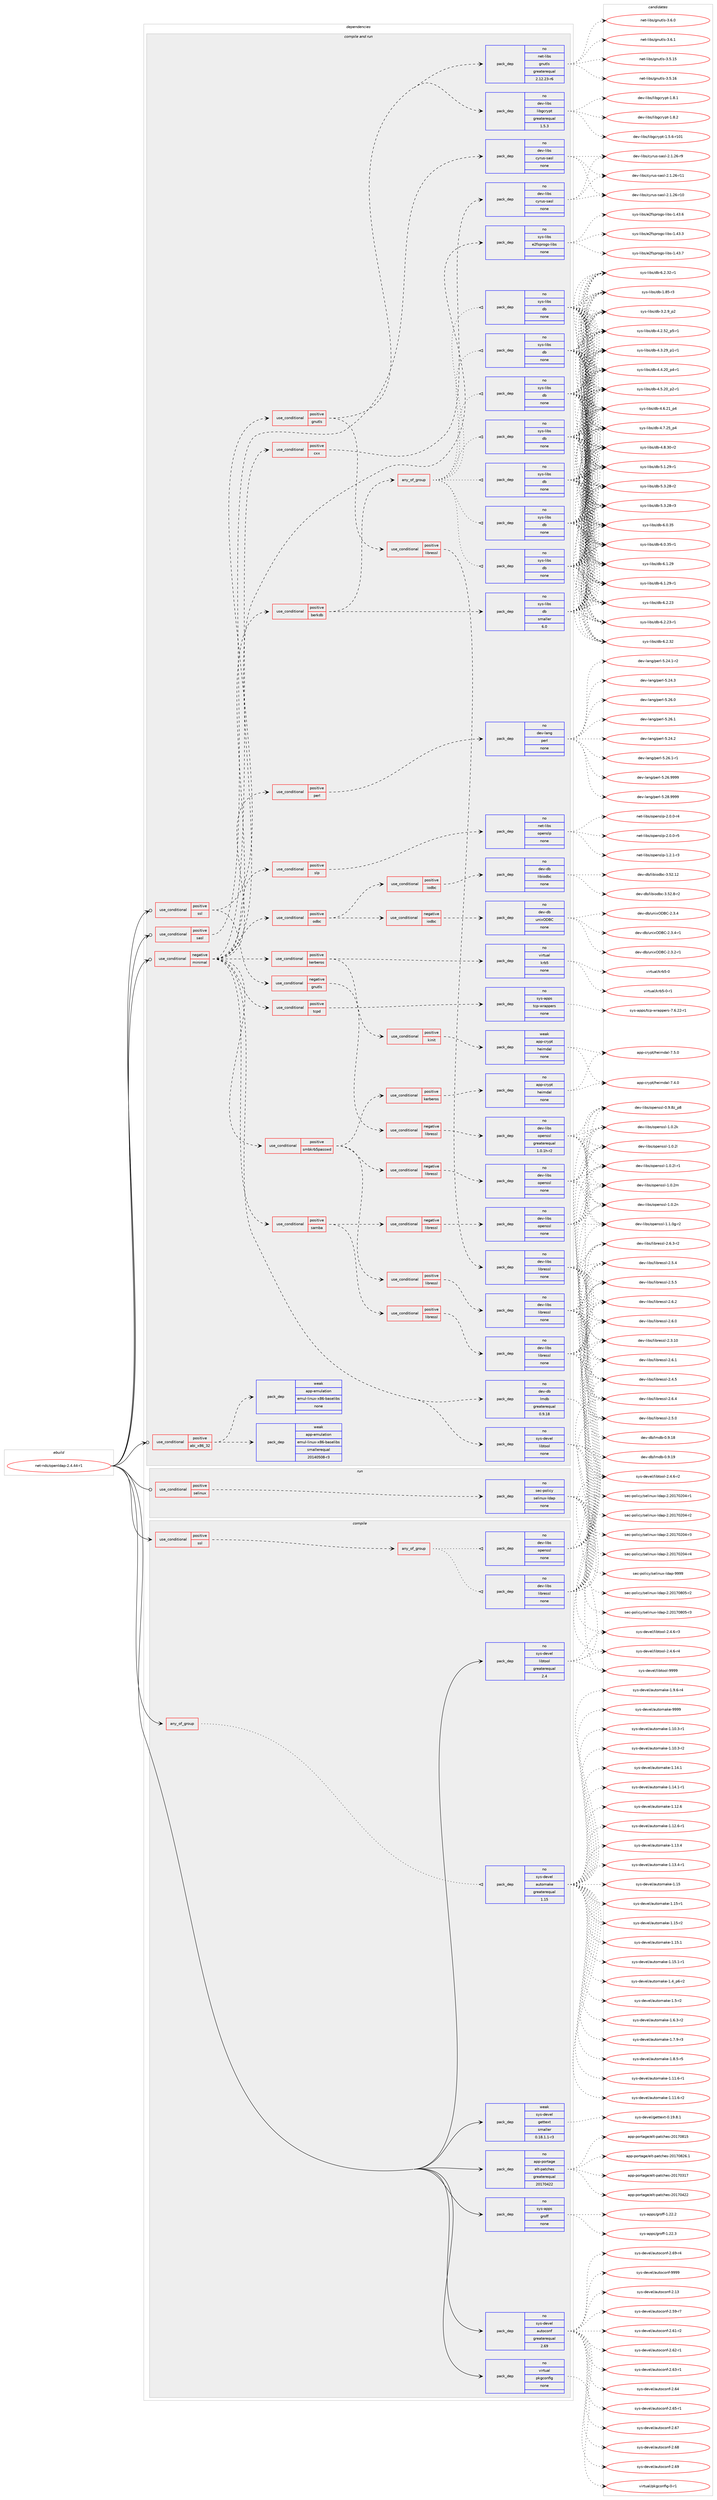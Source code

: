 digraph prolog {

# *************
# Graph options
# *************

newrank=true;
concentrate=true;
compound=true;
graph [rankdir=LR,fontname=Helvetica,fontsize=10,ranksep=1.5];#, ranksep=2.5, nodesep=0.2];
edge  [arrowhead=vee];
node  [fontname=Helvetica,fontsize=10];

# **********
# The ebuild
# **********

subgraph cluster_leftcol {
color=gray;
rank=same;
label=<<i>ebuild</i>>;
id [label="net-nds/openldap-2.4.44-r1", color=red, width=4, href="../net-nds/openldap-2.4.44-r1.svg"];
}

# ****************
# The dependencies
# ****************

subgraph cluster_midcol {
color=gray;
label=<<i>dependencies</i>>;
subgraph cluster_compile {
fillcolor="#eeeeee";
style=filled;
label=<<i>compile</i>>;
subgraph any15 {
dependency819 [label=<<TABLE BORDER="0" CELLBORDER="1" CELLSPACING="0" CELLPADDING="4"><TR><TD CELLPADDING="10">any_of_group</TD></TR></TABLE>>, shape=none, color=red];subgraph pack566 {
dependency820 [label=<<TABLE BORDER="0" CELLBORDER="1" CELLSPACING="0" CELLPADDING="4" WIDTH="220"><TR><TD ROWSPAN="6" CELLPADDING="30">pack_dep</TD></TR><TR><TD WIDTH="110">no</TD></TR><TR><TD>sys-devel</TD></TR><TR><TD>automake</TD></TR><TR><TD>greaterequal</TD></TR><TR><TD>1.15</TD></TR></TABLE>>, shape=none, color=blue];
}
dependency819:e -> dependency820:w [weight=20,style="dotted",arrowhead="oinv"];
}
id:e -> dependency819:w [weight=20,style="solid",arrowhead="vee"];
subgraph cond238 {
dependency821 [label=<<TABLE BORDER="0" CELLBORDER="1" CELLSPACING="0" CELLPADDING="4"><TR><TD ROWSPAN="3" CELLPADDING="10">use_conditional</TD></TR><TR><TD>positive</TD></TR><TR><TD>ssl</TD></TR></TABLE>>, shape=none, color=red];
subgraph any16 {
dependency822 [label=<<TABLE BORDER="0" CELLBORDER="1" CELLSPACING="0" CELLPADDING="4"><TR><TD CELLPADDING="10">any_of_group</TD></TR></TABLE>>, shape=none, color=red];subgraph pack567 {
dependency823 [label=<<TABLE BORDER="0" CELLBORDER="1" CELLSPACING="0" CELLPADDING="4" WIDTH="220"><TR><TD ROWSPAN="6" CELLPADDING="30">pack_dep</TD></TR><TR><TD WIDTH="110">no</TD></TR><TR><TD>dev-libs</TD></TR><TR><TD>openssl</TD></TR><TR><TD>none</TD></TR><TR><TD></TD></TR></TABLE>>, shape=none, color=blue];
}
dependency822:e -> dependency823:w [weight=20,style="dotted",arrowhead="oinv"];
subgraph pack568 {
dependency824 [label=<<TABLE BORDER="0" CELLBORDER="1" CELLSPACING="0" CELLPADDING="4" WIDTH="220"><TR><TD ROWSPAN="6" CELLPADDING="30">pack_dep</TD></TR><TR><TD WIDTH="110">no</TD></TR><TR><TD>dev-libs</TD></TR><TR><TD>libressl</TD></TR><TR><TD>none</TD></TR><TR><TD></TD></TR></TABLE>>, shape=none, color=blue];
}
dependency822:e -> dependency824:w [weight=20,style="dotted",arrowhead="oinv"];
}
dependency821:e -> dependency822:w [weight=20,style="dashed",arrowhead="vee"];
}
id:e -> dependency821:w [weight=20,style="solid",arrowhead="vee"];
subgraph pack569 {
dependency825 [label=<<TABLE BORDER="0" CELLBORDER="1" CELLSPACING="0" CELLPADDING="4" WIDTH="220"><TR><TD ROWSPAN="6" CELLPADDING="30">pack_dep</TD></TR><TR><TD WIDTH="110">no</TD></TR><TR><TD>app-portage</TD></TR><TR><TD>elt-patches</TD></TR><TR><TD>greaterequal</TD></TR><TR><TD>20170422</TD></TR></TABLE>>, shape=none, color=blue];
}
id:e -> dependency825:w [weight=20,style="solid",arrowhead="vee"];
subgraph pack570 {
dependency826 [label=<<TABLE BORDER="0" CELLBORDER="1" CELLSPACING="0" CELLPADDING="4" WIDTH="220"><TR><TD ROWSPAN="6" CELLPADDING="30">pack_dep</TD></TR><TR><TD WIDTH="110">no</TD></TR><TR><TD>sys-apps</TD></TR><TR><TD>groff</TD></TR><TR><TD>none</TD></TR><TR><TD></TD></TR></TABLE>>, shape=none, color=blue];
}
id:e -> dependency826:w [weight=20,style="solid",arrowhead="vee"];
subgraph pack571 {
dependency827 [label=<<TABLE BORDER="0" CELLBORDER="1" CELLSPACING="0" CELLPADDING="4" WIDTH="220"><TR><TD ROWSPAN="6" CELLPADDING="30">pack_dep</TD></TR><TR><TD WIDTH="110">no</TD></TR><TR><TD>sys-devel</TD></TR><TR><TD>autoconf</TD></TR><TR><TD>greaterequal</TD></TR><TR><TD>2.69</TD></TR></TABLE>>, shape=none, color=blue];
}
id:e -> dependency827:w [weight=20,style="solid",arrowhead="vee"];
subgraph pack572 {
dependency828 [label=<<TABLE BORDER="0" CELLBORDER="1" CELLSPACING="0" CELLPADDING="4" WIDTH="220"><TR><TD ROWSPAN="6" CELLPADDING="30">pack_dep</TD></TR><TR><TD WIDTH="110">no</TD></TR><TR><TD>sys-devel</TD></TR><TR><TD>libtool</TD></TR><TR><TD>greaterequal</TD></TR><TR><TD>2.4</TD></TR></TABLE>>, shape=none, color=blue];
}
id:e -> dependency828:w [weight=20,style="solid",arrowhead="vee"];
subgraph pack573 {
dependency829 [label=<<TABLE BORDER="0" CELLBORDER="1" CELLSPACING="0" CELLPADDING="4" WIDTH="220"><TR><TD ROWSPAN="6" CELLPADDING="30">pack_dep</TD></TR><TR><TD WIDTH="110">no</TD></TR><TR><TD>virtual</TD></TR><TR><TD>pkgconfig</TD></TR><TR><TD>none</TD></TR><TR><TD></TD></TR></TABLE>>, shape=none, color=blue];
}
id:e -> dependency829:w [weight=20,style="solid",arrowhead="vee"];
subgraph pack574 {
dependency830 [label=<<TABLE BORDER="0" CELLBORDER="1" CELLSPACING="0" CELLPADDING="4" WIDTH="220"><TR><TD ROWSPAN="6" CELLPADDING="30">pack_dep</TD></TR><TR><TD WIDTH="110">weak</TD></TR><TR><TD>sys-devel</TD></TR><TR><TD>gettext</TD></TR><TR><TD>smaller</TD></TR><TR><TD>0.18.1.1-r3</TD></TR></TABLE>>, shape=none, color=blue];
}
id:e -> dependency830:w [weight=20,style="solid",arrowhead="vee"];
}
subgraph cluster_compileandrun {
fillcolor="#eeeeee";
style=filled;
label=<<i>compile and run</i>>;
subgraph cond239 {
dependency831 [label=<<TABLE BORDER="0" CELLBORDER="1" CELLSPACING="0" CELLPADDING="4"><TR><TD ROWSPAN="3" CELLPADDING="10">use_conditional</TD></TR><TR><TD>negative</TD></TR><TR><TD>minimal</TD></TR></TABLE>>, shape=none, color=red];
subgraph pack575 {
dependency832 [label=<<TABLE BORDER="0" CELLBORDER="1" CELLSPACING="0" CELLPADDING="4" WIDTH="220"><TR><TD ROWSPAN="6" CELLPADDING="30">pack_dep</TD></TR><TR><TD WIDTH="110">no</TD></TR><TR><TD>sys-devel</TD></TR><TR><TD>libtool</TD></TR><TR><TD>none</TD></TR><TR><TD></TD></TR></TABLE>>, shape=none, color=blue];
}
dependency831:e -> dependency832:w [weight=20,style="dashed",arrowhead="vee"];
subgraph pack576 {
dependency833 [label=<<TABLE BORDER="0" CELLBORDER="1" CELLSPACING="0" CELLPADDING="4" WIDTH="220"><TR><TD ROWSPAN="6" CELLPADDING="30">pack_dep</TD></TR><TR><TD WIDTH="110">no</TD></TR><TR><TD>sys-libs</TD></TR><TR><TD>e2fsprogs-libs</TD></TR><TR><TD>none</TD></TR><TR><TD></TD></TR></TABLE>>, shape=none, color=blue];
}
dependency831:e -> dependency833:w [weight=20,style="dashed",arrowhead="vee"];
subgraph pack577 {
dependency834 [label=<<TABLE BORDER="0" CELLBORDER="1" CELLSPACING="0" CELLPADDING="4" WIDTH="220"><TR><TD ROWSPAN="6" CELLPADDING="30">pack_dep</TD></TR><TR><TD WIDTH="110">no</TD></TR><TR><TD>dev-db</TD></TR><TR><TD>lmdb</TD></TR><TR><TD>greaterequal</TD></TR><TR><TD>0.9.18</TD></TR></TABLE>>, shape=none, color=blue];
}
dependency831:e -> dependency834:w [weight=20,style="dashed",arrowhead="vee"];
subgraph cond240 {
dependency835 [label=<<TABLE BORDER="0" CELLBORDER="1" CELLSPACING="0" CELLPADDING="4"><TR><TD ROWSPAN="3" CELLPADDING="10">use_conditional</TD></TR><TR><TD>positive</TD></TR><TR><TD>tcpd</TD></TR></TABLE>>, shape=none, color=red];
subgraph pack578 {
dependency836 [label=<<TABLE BORDER="0" CELLBORDER="1" CELLSPACING="0" CELLPADDING="4" WIDTH="220"><TR><TD ROWSPAN="6" CELLPADDING="30">pack_dep</TD></TR><TR><TD WIDTH="110">no</TD></TR><TR><TD>sys-apps</TD></TR><TR><TD>tcp-wrappers</TD></TR><TR><TD>none</TD></TR><TR><TD></TD></TR></TABLE>>, shape=none, color=blue];
}
dependency835:e -> dependency836:w [weight=20,style="dashed",arrowhead="vee"];
}
dependency831:e -> dependency835:w [weight=20,style="dashed",arrowhead="vee"];
subgraph cond241 {
dependency837 [label=<<TABLE BORDER="0" CELLBORDER="1" CELLSPACING="0" CELLPADDING="4"><TR><TD ROWSPAN="3" CELLPADDING="10">use_conditional</TD></TR><TR><TD>positive</TD></TR><TR><TD>odbc</TD></TR></TABLE>>, shape=none, color=red];
subgraph cond242 {
dependency838 [label=<<TABLE BORDER="0" CELLBORDER="1" CELLSPACING="0" CELLPADDING="4"><TR><TD ROWSPAN="3" CELLPADDING="10">use_conditional</TD></TR><TR><TD>negative</TD></TR><TR><TD>iodbc</TD></TR></TABLE>>, shape=none, color=red];
subgraph pack579 {
dependency839 [label=<<TABLE BORDER="0" CELLBORDER="1" CELLSPACING="0" CELLPADDING="4" WIDTH="220"><TR><TD ROWSPAN="6" CELLPADDING="30">pack_dep</TD></TR><TR><TD WIDTH="110">no</TD></TR><TR><TD>dev-db</TD></TR><TR><TD>unixODBC</TD></TR><TR><TD>none</TD></TR><TR><TD></TD></TR></TABLE>>, shape=none, color=blue];
}
dependency838:e -> dependency839:w [weight=20,style="dashed",arrowhead="vee"];
}
dependency837:e -> dependency838:w [weight=20,style="dashed",arrowhead="vee"];
subgraph cond243 {
dependency840 [label=<<TABLE BORDER="0" CELLBORDER="1" CELLSPACING="0" CELLPADDING="4"><TR><TD ROWSPAN="3" CELLPADDING="10">use_conditional</TD></TR><TR><TD>positive</TD></TR><TR><TD>iodbc</TD></TR></TABLE>>, shape=none, color=red];
subgraph pack580 {
dependency841 [label=<<TABLE BORDER="0" CELLBORDER="1" CELLSPACING="0" CELLPADDING="4" WIDTH="220"><TR><TD ROWSPAN="6" CELLPADDING="30">pack_dep</TD></TR><TR><TD WIDTH="110">no</TD></TR><TR><TD>dev-db</TD></TR><TR><TD>libiodbc</TD></TR><TR><TD>none</TD></TR><TR><TD></TD></TR></TABLE>>, shape=none, color=blue];
}
dependency840:e -> dependency841:w [weight=20,style="dashed",arrowhead="vee"];
}
dependency837:e -> dependency840:w [weight=20,style="dashed",arrowhead="vee"];
}
dependency831:e -> dependency837:w [weight=20,style="dashed",arrowhead="vee"];
subgraph cond244 {
dependency842 [label=<<TABLE BORDER="0" CELLBORDER="1" CELLSPACING="0" CELLPADDING="4"><TR><TD ROWSPAN="3" CELLPADDING="10">use_conditional</TD></TR><TR><TD>positive</TD></TR><TR><TD>slp</TD></TR></TABLE>>, shape=none, color=red];
subgraph pack581 {
dependency843 [label=<<TABLE BORDER="0" CELLBORDER="1" CELLSPACING="0" CELLPADDING="4" WIDTH="220"><TR><TD ROWSPAN="6" CELLPADDING="30">pack_dep</TD></TR><TR><TD WIDTH="110">no</TD></TR><TR><TD>net-libs</TD></TR><TR><TD>openslp</TD></TR><TR><TD>none</TD></TR><TR><TD></TD></TR></TABLE>>, shape=none, color=blue];
}
dependency842:e -> dependency843:w [weight=20,style="dashed",arrowhead="vee"];
}
dependency831:e -> dependency842:w [weight=20,style="dashed",arrowhead="vee"];
subgraph cond245 {
dependency844 [label=<<TABLE BORDER="0" CELLBORDER="1" CELLSPACING="0" CELLPADDING="4"><TR><TD ROWSPAN="3" CELLPADDING="10">use_conditional</TD></TR><TR><TD>positive</TD></TR><TR><TD>perl</TD></TR></TABLE>>, shape=none, color=red];
subgraph pack582 {
dependency845 [label=<<TABLE BORDER="0" CELLBORDER="1" CELLSPACING="0" CELLPADDING="4" WIDTH="220"><TR><TD ROWSPAN="6" CELLPADDING="30">pack_dep</TD></TR><TR><TD WIDTH="110">no</TD></TR><TR><TD>dev-lang</TD></TR><TR><TD>perl</TD></TR><TR><TD>none</TD></TR><TR><TD></TD></TR></TABLE>>, shape=none, color=blue];
}
dependency844:e -> dependency845:w [weight=20,style="dashed",arrowhead="vee"];
}
dependency831:e -> dependency844:w [weight=20,style="dashed",arrowhead="vee"];
subgraph cond246 {
dependency846 [label=<<TABLE BORDER="0" CELLBORDER="1" CELLSPACING="0" CELLPADDING="4"><TR><TD ROWSPAN="3" CELLPADDING="10">use_conditional</TD></TR><TR><TD>positive</TD></TR><TR><TD>samba</TD></TR></TABLE>>, shape=none, color=red];
subgraph cond247 {
dependency847 [label=<<TABLE BORDER="0" CELLBORDER="1" CELLSPACING="0" CELLPADDING="4"><TR><TD ROWSPAN="3" CELLPADDING="10">use_conditional</TD></TR><TR><TD>negative</TD></TR><TR><TD>libressl</TD></TR></TABLE>>, shape=none, color=red];
subgraph pack583 {
dependency848 [label=<<TABLE BORDER="0" CELLBORDER="1" CELLSPACING="0" CELLPADDING="4" WIDTH="220"><TR><TD ROWSPAN="6" CELLPADDING="30">pack_dep</TD></TR><TR><TD WIDTH="110">no</TD></TR><TR><TD>dev-libs</TD></TR><TR><TD>openssl</TD></TR><TR><TD>none</TD></TR><TR><TD></TD></TR></TABLE>>, shape=none, color=blue];
}
dependency847:e -> dependency848:w [weight=20,style="dashed",arrowhead="vee"];
}
dependency846:e -> dependency847:w [weight=20,style="dashed",arrowhead="vee"];
subgraph cond248 {
dependency849 [label=<<TABLE BORDER="0" CELLBORDER="1" CELLSPACING="0" CELLPADDING="4"><TR><TD ROWSPAN="3" CELLPADDING="10">use_conditional</TD></TR><TR><TD>positive</TD></TR><TR><TD>libressl</TD></TR></TABLE>>, shape=none, color=red];
subgraph pack584 {
dependency850 [label=<<TABLE BORDER="0" CELLBORDER="1" CELLSPACING="0" CELLPADDING="4" WIDTH="220"><TR><TD ROWSPAN="6" CELLPADDING="30">pack_dep</TD></TR><TR><TD WIDTH="110">no</TD></TR><TR><TD>dev-libs</TD></TR><TR><TD>libressl</TD></TR><TR><TD>none</TD></TR><TR><TD></TD></TR></TABLE>>, shape=none, color=blue];
}
dependency849:e -> dependency850:w [weight=20,style="dashed",arrowhead="vee"];
}
dependency846:e -> dependency849:w [weight=20,style="dashed",arrowhead="vee"];
}
dependency831:e -> dependency846:w [weight=20,style="dashed",arrowhead="vee"];
subgraph cond249 {
dependency851 [label=<<TABLE BORDER="0" CELLBORDER="1" CELLSPACING="0" CELLPADDING="4"><TR><TD ROWSPAN="3" CELLPADDING="10">use_conditional</TD></TR><TR><TD>positive</TD></TR><TR><TD>berkdb</TD></TR></TABLE>>, shape=none, color=red];
subgraph pack585 {
dependency852 [label=<<TABLE BORDER="0" CELLBORDER="1" CELLSPACING="0" CELLPADDING="4" WIDTH="220"><TR><TD ROWSPAN="6" CELLPADDING="30">pack_dep</TD></TR><TR><TD WIDTH="110">no</TD></TR><TR><TD>sys-libs</TD></TR><TR><TD>db</TD></TR><TR><TD>smaller</TD></TR><TR><TD>6.0</TD></TR></TABLE>>, shape=none, color=blue];
}
dependency851:e -> dependency852:w [weight=20,style="dashed",arrowhead="vee"];
subgraph any17 {
dependency853 [label=<<TABLE BORDER="0" CELLBORDER="1" CELLSPACING="0" CELLPADDING="4"><TR><TD CELLPADDING="10">any_of_group</TD></TR></TABLE>>, shape=none, color=red];subgraph pack586 {
dependency854 [label=<<TABLE BORDER="0" CELLBORDER="1" CELLSPACING="0" CELLPADDING="4" WIDTH="220"><TR><TD ROWSPAN="6" CELLPADDING="30">pack_dep</TD></TR><TR><TD WIDTH="110">no</TD></TR><TR><TD>sys-libs</TD></TR><TR><TD>db</TD></TR><TR><TD>none</TD></TR><TR><TD></TD></TR></TABLE>>, shape=none, color=blue];
}
dependency853:e -> dependency854:w [weight=20,style="dotted",arrowhead="oinv"];
subgraph pack587 {
dependency855 [label=<<TABLE BORDER="0" CELLBORDER="1" CELLSPACING="0" CELLPADDING="4" WIDTH="220"><TR><TD ROWSPAN="6" CELLPADDING="30">pack_dep</TD></TR><TR><TD WIDTH="110">no</TD></TR><TR><TD>sys-libs</TD></TR><TR><TD>db</TD></TR><TR><TD>none</TD></TR><TR><TD></TD></TR></TABLE>>, shape=none, color=blue];
}
dependency853:e -> dependency855:w [weight=20,style="dotted",arrowhead="oinv"];
subgraph pack588 {
dependency856 [label=<<TABLE BORDER="0" CELLBORDER="1" CELLSPACING="0" CELLPADDING="4" WIDTH="220"><TR><TD ROWSPAN="6" CELLPADDING="30">pack_dep</TD></TR><TR><TD WIDTH="110">no</TD></TR><TR><TD>sys-libs</TD></TR><TR><TD>db</TD></TR><TR><TD>none</TD></TR><TR><TD></TD></TR></TABLE>>, shape=none, color=blue];
}
dependency853:e -> dependency856:w [weight=20,style="dotted",arrowhead="oinv"];
subgraph pack589 {
dependency857 [label=<<TABLE BORDER="0" CELLBORDER="1" CELLSPACING="0" CELLPADDING="4" WIDTH="220"><TR><TD ROWSPAN="6" CELLPADDING="30">pack_dep</TD></TR><TR><TD WIDTH="110">no</TD></TR><TR><TD>sys-libs</TD></TR><TR><TD>db</TD></TR><TR><TD>none</TD></TR><TR><TD></TD></TR></TABLE>>, shape=none, color=blue];
}
dependency853:e -> dependency857:w [weight=20,style="dotted",arrowhead="oinv"];
subgraph pack590 {
dependency858 [label=<<TABLE BORDER="0" CELLBORDER="1" CELLSPACING="0" CELLPADDING="4" WIDTH="220"><TR><TD ROWSPAN="6" CELLPADDING="30">pack_dep</TD></TR><TR><TD WIDTH="110">no</TD></TR><TR><TD>sys-libs</TD></TR><TR><TD>db</TD></TR><TR><TD>none</TD></TR><TR><TD></TD></TR></TABLE>>, shape=none, color=blue];
}
dependency853:e -> dependency858:w [weight=20,style="dotted",arrowhead="oinv"];
subgraph pack591 {
dependency859 [label=<<TABLE BORDER="0" CELLBORDER="1" CELLSPACING="0" CELLPADDING="4" WIDTH="220"><TR><TD ROWSPAN="6" CELLPADDING="30">pack_dep</TD></TR><TR><TD WIDTH="110">no</TD></TR><TR><TD>sys-libs</TD></TR><TR><TD>db</TD></TR><TR><TD>none</TD></TR><TR><TD></TD></TR></TABLE>>, shape=none, color=blue];
}
dependency853:e -> dependency859:w [weight=20,style="dotted",arrowhead="oinv"];
subgraph pack592 {
dependency860 [label=<<TABLE BORDER="0" CELLBORDER="1" CELLSPACING="0" CELLPADDING="4" WIDTH="220"><TR><TD ROWSPAN="6" CELLPADDING="30">pack_dep</TD></TR><TR><TD WIDTH="110">no</TD></TR><TR><TD>sys-libs</TD></TR><TR><TD>db</TD></TR><TR><TD>none</TD></TR><TR><TD></TD></TR></TABLE>>, shape=none, color=blue];
}
dependency853:e -> dependency860:w [weight=20,style="dotted",arrowhead="oinv"];
}
dependency851:e -> dependency853:w [weight=20,style="dashed",arrowhead="vee"];
}
dependency831:e -> dependency851:w [weight=20,style="dashed",arrowhead="vee"];
subgraph cond250 {
dependency861 [label=<<TABLE BORDER="0" CELLBORDER="1" CELLSPACING="0" CELLPADDING="4"><TR><TD ROWSPAN="3" CELLPADDING="10">use_conditional</TD></TR><TR><TD>positive</TD></TR><TR><TD>smbkrb5passwd</TD></TR></TABLE>>, shape=none, color=red];
subgraph cond251 {
dependency862 [label=<<TABLE BORDER="0" CELLBORDER="1" CELLSPACING="0" CELLPADDING="4"><TR><TD ROWSPAN="3" CELLPADDING="10">use_conditional</TD></TR><TR><TD>negative</TD></TR><TR><TD>libressl</TD></TR></TABLE>>, shape=none, color=red];
subgraph pack593 {
dependency863 [label=<<TABLE BORDER="0" CELLBORDER="1" CELLSPACING="0" CELLPADDING="4" WIDTH="220"><TR><TD ROWSPAN="6" CELLPADDING="30">pack_dep</TD></TR><TR><TD WIDTH="110">no</TD></TR><TR><TD>dev-libs</TD></TR><TR><TD>openssl</TD></TR><TR><TD>none</TD></TR><TR><TD></TD></TR></TABLE>>, shape=none, color=blue];
}
dependency862:e -> dependency863:w [weight=20,style="dashed",arrowhead="vee"];
}
dependency861:e -> dependency862:w [weight=20,style="dashed",arrowhead="vee"];
subgraph cond252 {
dependency864 [label=<<TABLE BORDER="0" CELLBORDER="1" CELLSPACING="0" CELLPADDING="4"><TR><TD ROWSPAN="3" CELLPADDING="10">use_conditional</TD></TR><TR><TD>positive</TD></TR><TR><TD>libressl</TD></TR></TABLE>>, shape=none, color=red];
subgraph pack594 {
dependency865 [label=<<TABLE BORDER="0" CELLBORDER="1" CELLSPACING="0" CELLPADDING="4" WIDTH="220"><TR><TD ROWSPAN="6" CELLPADDING="30">pack_dep</TD></TR><TR><TD WIDTH="110">no</TD></TR><TR><TD>dev-libs</TD></TR><TR><TD>libressl</TD></TR><TR><TD>none</TD></TR><TR><TD></TD></TR></TABLE>>, shape=none, color=blue];
}
dependency864:e -> dependency865:w [weight=20,style="dashed",arrowhead="vee"];
}
dependency861:e -> dependency864:w [weight=20,style="dashed",arrowhead="vee"];
subgraph cond253 {
dependency866 [label=<<TABLE BORDER="0" CELLBORDER="1" CELLSPACING="0" CELLPADDING="4"><TR><TD ROWSPAN="3" CELLPADDING="10">use_conditional</TD></TR><TR><TD>positive</TD></TR><TR><TD>kerberos</TD></TR></TABLE>>, shape=none, color=red];
subgraph pack595 {
dependency867 [label=<<TABLE BORDER="0" CELLBORDER="1" CELLSPACING="0" CELLPADDING="4" WIDTH="220"><TR><TD ROWSPAN="6" CELLPADDING="30">pack_dep</TD></TR><TR><TD WIDTH="110">no</TD></TR><TR><TD>app-crypt</TD></TR><TR><TD>heimdal</TD></TR><TR><TD>none</TD></TR><TR><TD></TD></TR></TABLE>>, shape=none, color=blue];
}
dependency866:e -> dependency867:w [weight=20,style="dashed",arrowhead="vee"];
}
dependency861:e -> dependency866:w [weight=20,style="dashed",arrowhead="vee"];
}
dependency831:e -> dependency861:w [weight=20,style="dashed",arrowhead="vee"];
subgraph cond254 {
dependency868 [label=<<TABLE BORDER="0" CELLBORDER="1" CELLSPACING="0" CELLPADDING="4"><TR><TD ROWSPAN="3" CELLPADDING="10">use_conditional</TD></TR><TR><TD>positive</TD></TR><TR><TD>kerberos</TD></TR></TABLE>>, shape=none, color=red];
subgraph pack596 {
dependency869 [label=<<TABLE BORDER="0" CELLBORDER="1" CELLSPACING="0" CELLPADDING="4" WIDTH="220"><TR><TD ROWSPAN="6" CELLPADDING="30">pack_dep</TD></TR><TR><TD WIDTH="110">no</TD></TR><TR><TD>virtual</TD></TR><TR><TD>krb5</TD></TR><TR><TD>none</TD></TR><TR><TD></TD></TR></TABLE>>, shape=none, color=blue];
}
dependency868:e -> dependency869:w [weight=20,style="dashed",arrowhead="vee"];
subgraph cond255 {
dependency870 [label=<<TABLE BORDER="0" CELLBORDER="1" CELLSPACING="0" CELLPADDING="4"><TR><TD ROWSPAN="3" CELLPADDING="10">use_conditional</TD></TR><TR><TD>positive</TD></TR><TR><TD>kinit</TD></TR></TABLE>>, shape=none, color=red];
subgraph pack597 {
dependency871 [label=<<TABLE BORDER="0" CELLBORDER="1" CELLSPACING="0" CELLPADDING="4" WIDTH="220"><TR><TD ROWSPAN="6" CELLPADDING="30">pack_dep</TD></TR><TR><TD WIDTH="110">weak</TD></TR><TR><TD>app-crypt</TD></TR><TR><TD>heimdal</TD></TR><TR><TD>none</TD></TR><TR><TD></TD></TR></TABLE>>, shape=none, color=blue];
}
dependency870:e -> dependency871:w [weight=20,style="dashed",arrowhead="vee"];
}
dependency868:e -> dependency870:w [weight=20,style="dashed",arrowhead="vee"];
}
dependency831:e -> dependency868:w [weight=20,style="dashed",arrowhead="vee"];
subgraph cond256 {
dependency872 [label=<<TABLE BORDER="0" CELLBORDER="1" CELLSPACING="0" CELLPADDING="4"><TR><TD ROWSPAN="3" CELLPADDING="10">use_conditional</TD></TR><TR><TD>positive</TD></TR><TR><TD>cxx</TD></TR></TABLE>>, shape=none, color=red];
subgraph pack598 {
dependency873 [label=<<TABLE BORDER="0" CELLBORDER="1" CELLSPACING="0" CELLPADDING="4" WIDTH="220"><TR><TD ROWSPAN="6" CELLPADDING="30">pack_dep</TD></TR><TR><TD WIDTH="110">no</TD></TR><TR><TD>dev-libs</TD></TR><TR><TD>cyrus-sasl</TD></TR><TR><TD>none</TD></TR><TR><TD></TD></TR></TABLE>>, shape=none, color=blue];
}
dependency872:e -> dependency873:w [weight=20,style="dashed",arrowhead="vee"];
}
dependency831:e -> dependency872:w [weight=20,style="dashed",arrowhead="vee"];
}
id:e -> dependency831:w [weight=20,style="solid",arrowhead="odotvee"];
subgraph cond257 {
dependency874 [label=<<TABLE BORDER="0" CELLBORDER="1" CELLSPACING="0" CELLPADDING="4"><TR><TD ROWSPAN="3" CELLPADDING="10">use_conditional</TD></TR><TR><TD>positive</TD></TR><TR><TD>abi_x86_32</TD></TR></TABLE>>, shape=none, color=red];
subgraph pack599 {
dependency875 [label=<<TABLE BORDER="0" CELLBORDER="1" CELLSPACING="0" CELLPADDING="4" WIDTH="220"><TR><TD ROWSPAN="6" CELLPADDING="30">pack_dep</TD></TR><TR><TD WIDTH="110">weak</TD></TR><TR><TD>app-emulation</TD></TR><TR><TD>emul-linux-x86-baselibs</TD></TR><TR><TD>smallerequal</TD></TR><TR><TD>20140508-r3</TD></TR></TABLE>>, shape=none, color=blue];
}
dependency874:e -> dependency875:w [weight=20,style="dashed",arrowhead="vee"];
subgraph pack600 {
dependency876 [label=<<TABLE BORDER="0" CELLBORDER="1" CELLSPACING="0" CELLPADDING="4" WIDTH="220"><TR><TD ROWSPAN="6" CELLPADDING="30">pack_dep</TD></TR><TR><TD WIDTH="110">weak</TD></TR><TR><TD>app-emulation</TD></TR><TR><TD>emul-linux-x86-baselibs</TD></TR><TR><TD>none</TD></TR><TR><TD></TD></TR></TABLE>>, shape=none, color=blue];
}
dependency874:e -> dependency876:w [weight=20,style="dashed",arrowhead="vee"];
}
id:e -> dependency874:w [weight=20,style="solid",arrowhead="odotvee"];
subgraph cond258 {
dependency877 [label=<<TABLE BORDER="0" CELLBORDER="1" CELLSPACING="0" CELLPADDING="4"><TR><TD ROWSPAN="3" CELLPADDING="10">use_conditional</TD></TR><TR><TD>positive</TD></TR><TR><TD>sasl</TD></TR></TABLE>>, shape=none, color=red];
subgraph pack601 {
dependency878 [label=<<TABLE BORDER="0" CELLBORDER="1" CELLSPACING="0" CELLPADDING="4" WIDTH="220"><TR><TD ROWSPAN="6" CELLPADDING="30">pack_dep</TD></TR><TR><TD WIDTH="110">no</TD></TR><TR><TD>dev-libs</TD></TR><TR><TD>cyrus-sasl</TD></TR><TR><TD>none</TD></TR><TR><TD></TD></TR></TABLE>>, shape=none, color=blue];
}
dependency877:e -> dependency878:w [weight=20,style="dashed",arrowhead="vee"];
}
id:e -> dependency877:w [weight=20,style="solid",arrowhead="odotvee"];
subgraph cond259 {
dependency879 [label=<<TABLE BORDER="0" CELLBORDER="1" CELLSPACING="0" CELLPADDING="4"><TR><TD ROWSPAN="3" CELLPADDING="10">use_conditional</TD></TR><TR><TD>positive</TD></TR><TR><TD>ssl</TD></TR></TABLE>>, shape=none, color=red];
subgraph cond260 {
dependency880 [label=<<TABLE BORDER="0" CELLBORDER="1" CELLSPACING="0" CELLPADDING="4"><TR><TD ROWSPAN="3" CELLPADDING="10">use_conditional</TD></TR><TR><TD>negative</TD></TR><TR><TD>gnutls</TD></TR></TABLE>>, shape=none, color=red];
subgraph cond261 {
dependency881 [label=<<TABLE BORDER="0" CELLBORDER="1" CELLSPACING="0" CELLPADDING="4"><TR><TD ROWSPAN="3" CELLPADDING="10">use_conditional</TD></TR><TR><TD>negative</TD></TR><TR><TD>libressl</TD></TR></TABLE>>, shape=none, color=red];
subgraph pack602 {
dependency882 [label=<<TABLE BORDER="0" CELLBORDER="1" CELLSPACING="0" CELLPADDING="4" WIDTH="220"><TR><TD ROWSPAN="6" CELLPADDING="30">pack_dep</TD></TR><TR><TD WIDTH="110">no</TD></TR><TR><TD>dev-libs</TD></TR><TR><TD>openssl</TD></TR><TR><TD>greaterequal</TD></TR><TR><TD>1.0.1h-r2</TD></TR></TABLE>>, shape=none, color=blue];
}
dependency881:e -> dependency882:w [weight=20,style="dashed",arrowhead="vee"];
}
dependency880:e -> dependency881:w [weight=20,style="dashed",arrowhead="vee"];
}
dependency879:e -> dependency880:w [weight=20,style="dashed",arrowhead="vee"];
subgraph cond262 {
dependency883 [label=<<TABLE BORDER="0" CELLBORDER="1" CELLSPACING="0" CELLPADDING="4"><TR><TD ROWSPAN="3" CELLPADDING="10">use_conditional</TD></TR><TR><TD>positive</TD></TR><TR><TD>gnutls</TD></TR></TABLE>>, shape=none, color=red];
subgraph pack603 {
dependency884 [label=<<TABLE BORDER="0" CELLBORDER="1" CELLSPACING="0" CELLPADDING="4" WIDTH="220"><TR><TD ROWSPAN="6" CELLPADDING="30">pack_dep</TD></TR><TR><TD WIDTH="110">no</TD></TR><TR><TD>net-libs</TD></TR><TR><TD>gnutls</TD></TR><TR><TD>greaterequal</TD></TR><TR><TD>2.12.23-r6</TD></TR></TABLE>>, shape=none, color=blue];
}
dependency883:e -> dependency884:w [weight=20,style="dashed",arrowhead="vee"];
subgraph cond263 {
dependency885 [label=<<TABLE BORDER="0" CELLBORDER="1" CELLSPACING="0" CELLPADDING="4"><TR><TD ROWSPAN="3" CELLPADDING="10">use_conditional</TD></TR><TR><TD>positive</TD></TR><TR><TD>libressl</TD></TR></TABLE>>, shape=none, color=red];
subgraph pack604 {
dependency886 [label=<<TABLE BORDER="0" CELLBORDER="1" CELLSPACING="0" CELLPADDING="4" WIDTH="220"><TR><TD ROWSPAN="6" CELLPADDING="30">pack_dep</TD></TR><TR><TD WIDTH="110">no</TD></TR><TR><TD>dev-libs</TD></TR><TR><TD>libressl</TD></TR><TR><TD>none</TD></TR><TR><TD></TD></TR></TABLE>>, shape=none, color=blue];
}
dependency885:e -> dependency886:w [weight=20,style="dashed",arrowhead="vee"];
}
dependency883:e -> dependency885:w [weight=20,style="dashed",arrowhead="vee"];
subgraph pack605 {
dependency887 [label=<<TABLE BORDER="0" CELLBORDER="1" CELLSPACING="0" CELLPADDING="4" WIDTH="220"><TR><TD ROWSPAN="6" CELLPADDING="30">pack_dep</TD></TR><TR><TD WIDTH="110">no</TD></TR><TR><TD>dev-libs</TD></TR><TR><TD>libgcrypt</TD></TR><TR><TD>greaterequal</TD></TR><TR><TD>1.5.3</TD></TR></TABLE>>, shape=none, color=blue];
}
dependency883:e -> dependency887:w [weight=20,style="dashed",arrowhead="vee"];
}
dependency879:e -> dependency883:w [weight=20,style="dashed",arrowhead="vee"];
}
id:e -> dependency879:w [weight=20,style="solid",arrowhead="odotvee"];
}
subgraph cluster_run {
fillcolor="#eeeeee";
style=filled;
label=<<i>run</i>>;
subgraph cond264 {
dependency888 [label=<<TABLE BORDER="0" CELLBORDER="1" CELLSPACING="0" CELLPADDING="4"><TR><TD ROWSPAN="3" CELLPADDING="10">use_conditional</TD></TR><TR><TD>positive</TD></TR><TR><TD>selinux</TD></TR></TABLE>>, shape=none, color=red];
subgraph pack606 {
dependency889 [label=<<TABLE BORDER="0" CELLBORDER="1" CELLSPACING="0" CELLPADDING="4" WIDTH="220"><TR><TD ROWSPAN="6" CELLPADDING="30">pack_dep</TD></TR><TR><TD WIDTH="110">no</TD></TR><TR><TD>sec-policy</TD></TR><TR><TD>selinux-ldap</TD></TR><TR><TD>none</TD></TR><TR><TD></TD></TR></TABLE>>, shape=none, color=blue];
}
dependency888:e -> dependency889:w [weight=20,style="dashed",arrowhead="vee"];
}
id:e -> dependency888:w [weight=20,style="solid",arrowhead="odot"];
}
}

# **************
# The candidates
# **************

subgraph cluster_choices {
rank=same;
color=gray;
label=<<i>candidates</i>>;

subgraph choice566 {
color=black;
nodesep=1;
choice11512111545100101118101108479711711611110997107101454946494846514511449 [label="sys-devel/automake-1.10.3-r1", color=red, width=4,href="../sys-devel/automake-1.10.3-r1.svg"];
choice11512111545100101118101108479711711611110997107101454946494846514511450 [label="sys-devel/automake-1.10.3-r2", color=red, width=4,href="../sys-devel/automake-1.10.3-r2.svg"];
choice11512111545100101118101108479711711611110997107101454946494946544511449 [label="sys-devel/automake-1.11.6-r1", color=red, width=4,href="../sys-devel/automake-1.11.6-r1.svg"];
choice11512111545100101118101108479711711611110997107101454946494946544511450 [label="sys-devel/automake-1.11.6-r2", color=red, width=4,href="../sys-devel/automake-1.11.6-r2.svg"];
choice1151211154510010111810110847971171161111099710710145494649504654 [label="sys-devel/automake-1.12.6", color=red, width=4,href="../sys-devel/automake-1.12.6.svg"];
choice11512111545100101118101108479711711611110997107101454946495046544511449 [label="sys-devel/automake-1.12.6-r1", color=red, width=4,href="../sys-devel/automake-1.12.6-r1.svg"];
choice1151211154510010111810110847971171161111099710710145494649514652 [label="sys-devel/automake-1.13.4", color=red, width=4,href="../sys-devel/automake-1.13.4.svg"];
choice11512111545100101118101108479711711611110997107101454946495146524511449 [label="sys-devel/automake-1.13.4-r1", color=red, width=4,href="../sys-devel/automake-1.13.4-r1.svg"];
choice1151211154510010111810110847971171161111099710710145494649524649 [label="sys-devel/automake-1.14.1", color=red, width=4,href="../sys-devel/automake-1.14.1.svg"];
choice11512111545100101118101108479711711611110997107101454946495246494511449 [label="sys-devel/automake-1.14.1-r1", color=red, width=4,href="../sys-devel/automake-1.14.1-r1.svg"];
choice115121115451001011181011084797117116111109971071014549464953 [label="sys-devel/automake-1.15", color=red, width=4,href="../sys-devel/automake-1.15.svg"];
choice1151211154510010111810110847971171161111099710710145494649534511449 [label="sys-devel/automake-1.15-r1", color=red, width=4,href="../sys-devel/automake-1.15-r1.svg"];
choice1151211154510010111810110847971171161111099710710145494649534511450 [label="sys-devel/automake-1.15-r2", color=red, width=4,href="../sys-devel/automake-1.15-r2.svg"];
choice1151211154510010111810110847971171161111099710710145494649534649 [label="sys-devel/automake-1.15.1", color=red, width=4,href="../sys-devel/automake-1.15.1.svg"];
choice11512111545100101118101108479711711611110997107101454946495346494511449 [label="sys-devel/automake-1.15.1-r1", color=red, width=4,href="../sys-devel/automake-1.15.1-r1.svg"];
choice115121115451001011181011084797117116111109971071014549465295112544511450 [label="sys-devel/automake-1.4_p6-r2", color=red, width=4,href="../sys-devel/automake-1.4_p6-r2.svg"];
choice11512111545100101118101108479711711611110997107101454946534511450 [label="sys-devel/automake-1.5-r2", color=red, width=4,href="../sys-devel/automake-1.5-r2.svg"];
choice115121115451001011181011084797117116111109971071014549465446514511450 [label="sys-devel/automake-1.6.3-r2", color=red, width=4,href="../sys-devel/automake-1.6.3-r2.svg"];
choice115121115451001011181011084797117116111109971071014549465546574511451 [label="sys-devel/automake-1.7.9-r3", color=red, width=4,href="../sys-devel/automake-1.7.9-r3.svg"];
choice115121115451001011181011084797117116111109971071014549465646534511453 [label="sys-devel/automake-1.8.5-r5", color=red, width=4,href="../sys-devel/automake-1.8.5-r5.svg"];
choice115121115451001011181011084797117116111109971071014549465746544511452 [label="sys-devel/automake-1.9.6-r4", color=red, width=4,href="../sys-devel/automake-1.9.6-r4.svg"];
choice115121115451001011181011084797117116111109971071014557575757 [label="sys-devel/automake-9999", color=red, width=4,href="../sys-devel/automake-9999.svg"];
dependency820:e -> choice11512111545100101118101108479711711611110997107101454946494846514511449:w [style=dotted,weight="100"];
dependency820:e -> choice11512111545100101118101108479711711611110997107101454946494846514511450:w [style=dotted,weight="100"];
dependency820:e -> choice11512111545100101118101108479711711611110997107101454946494946544511449:w [style=dotted,weight="100"];
dependency820:e -> choice11512111545100101118101108479711711611110997107101454946494946544511450:w [style=dotted,weight="100"];
dependency820:e -> choice1151211154510010111810110847971171161111099710710145494649504654:w [style=dotted,weight="100"];
dependency820:e -> choice11512111545100101118101108479711711611110997107101454946495046544511449:w [style=dotted,weight="100"];
dependency820:e -> choice1151211154510010111810110847971171161111099710710145494649514652:w [style=dotted,weight="100"];
dependency820:e -> choice11512111545100101118101108479711711611110997107101454946495146524511449:w [style=dotted,weight="100"];
dependency820:e -> choice1151211154510010111810110847971171161111099710710145494649524649:w [style=dotted,weight="100"];
dependency820:e -> choice11512111545100101118101108479711711611110997107101454946495246494511449:w [style=dotted,weight="100"];
dependency820:e -> choice115121115451001011181011084797117116111109971071014549464953:w [style=dotted,weight="100"];
dependency820:e -> choice1151211154510010111810110847971171161111099710710145494649534511449:w [style=dotted,weight="100"];
dependency820:e -> choice1151211154510010111810110847971171161111099710710145494649534511450:w [style=dotted,weight="100"];
dependency820:e -> choice1151211154510010111810110847971171161111099710710145494649534649:w [style=dotted,weight="100"];
dependency820:e -> choice11512111545100101118101108479711711611110997107101454946495346494511449:w [style=dotted,weight="100"];
dependency820:e -> choice115121115451001011181011084797117116111109971071014549465295112544511450:w [style=dotted,weight="100"];
dependency820:e -> choice11512111545100101118101108479711711611110997107101454946534511450:w [style=dotted,weight="100"];
dependency820:e -> choice115121115451001011181011084797117116111109971071014549465446514511450:w [style=dotted,weight="100"];
dependency820:e -> choice115121115451001011181011084797117116111109971071014549465546574511451:w [style=dotted,weight="100"];
dependency820:e -> choice115121115451001011181011084797117116111109971071014549465646534511453:w [style=dotted,weight="100"];
dependency820:e -> choice115121115451001011181011084797117116111109971071014549465746544511452:w [style=dotted,weight="100"];
dependency820:e -> choice115121115451001011181011084797117116111109971071014557575757:w [style=dotted,weight="100"];
}
subgraph choice567 {
color=black;
nodesep=1;
choice1001011184510810598115471111121011101151151084548465746561229511256 [label="dev-libs/openssl-0.9.8z_p8", color=red, width=4,href="../dev-libs/openssl-0.9.8z_p8.svg"];
choice100101118451081059811547111112101110115115108454946484650107 [label="dev-libs/openssl-1.0.2k", color=red, width=4,href="../dev-libs/openssl-1.0.2k.svg"];
choice100101118451081059811547111112101110115115108454946484650108 [label="dev-libs/openssl-1.0.2l", color=red, width=4,href="../dev-libs/openssl-1.0.2l.svg"];
choice1001011184510810598115471111121011101151151084549464846501084511449 [label="dev-libs/openssl-1.0.2l-r1", color=red, width=4,href="../dev-libs/openssl-1.0.2l-r1.svg"];
choice100101118451081059811547111112101110115115108454946484650109 [label="dev-libs/openssl-1.0.2m", color=red, width=4,href="../dev-libs/openssl-1.0.2m.svg"];
choice100101118451081059811547111112101110115115108454946484650110 [label="dev-libs/openssl-1.0.2n", color=red, width=4,href="../dev-libs/openssl-1.0.2n.svg"];
choice1001011184510810598115471111121011101151151084549464946481034511450 [label="dev-libs/openssl-1.1.0g-r2", color=red, width=4,href="../dev-libs/openssl-1.1.0g-r2.svg"];
dependency823:e -> choice1001011184510810598115471111121011101151151084548465746561229511256:w [style=dotted,weight="100"];
dependency823:e -> choice100101118451081059811547111112101110115115108454946484650107:w [style=dotted,weight="100"];
dependency823:e -> choice100101118451081059811547111112101110115115108454946484650108:w [style=dotted,weight="100"];
dependency823:e -> choice1001011184510810598115471111121011101151151084549464846501084511449:w [style=dotted,weight="100"];
dependency823:e -> choice100101118451081059811547111112101110115115108454946484650109:w [style=dotted,weight="100"];
dependency823:e -> choice100101118451081059811547111112101110115115108454946484650110:w [style=dotted,weight="100"];
dependency823:e -> choice1001011184510810598115471111121011101151151084549464946481034511450:w [style=dotted,weight="100"];
}
subgraph choice568 {
color=black;
nodesep=1;
choice1001011184510810598115471081059811410111511510845504651464948 [label="dev-libs/libressl-2.3.10", color=red, width=4,href="../dev-libs/libressl-2.3.10.svg"];
choice10010111845108105981154710810598114101115115108455046524653 [label="dev-libs/libressl-2.4.5", color=red, width=4,href="../dev-libs/libressl-2.4.5.svg"];
choice10010111845108105981154710810598114101115115108455046534648 [label="dev-libs/libressl-2.5.0", color=red, width=4,href="../dev-libs/libressl-2.5.0.svg"];
choice10010111845108105981154710810598114101115115108455046534652 [label="dev-libs/libressl-2.5.4", color=red, width=4,href="../dev-libs/libressl-2.5.4.svg"];
choice10010111845108105981154710810598114101115115108455046534653 [label="dev-libs/libressl-2.5.5", color=red, width=4,href="../dev-libs/libressl-2.5.5.svg"];
choice10010111845108105981154710810598114101115115108455046544648 [label="dev-libs/libressl-2.6.0", color=red, width=4,href="../dev-libs/libressl-2.6.0.svg"];
choice10010111845108105981154710810598114101115115108455046544649 [label="dev-libs/libressl-2.6.1", color=red, width=4,href="../dev-libs/libressl-2.6.1.svg"];
choice10010111845108105981154710810598114101115115108455046544650 [label="dev-libs/libressl-2.6.2", color=red, width=4,href="../dev-libs/libressl-2.6.2.svg"];
choice100101118451081059811547108105981141011151151084550465446514511450 [label="dev-libs/libressl-2.6.3-r2", color=red, width=4,href="../dev-libs/libressl-2.6.3-r2.svg"];
choice10010111845108105981154710810598114101115115108455046544652 [label="dev-libs/libressl-2.6.4", color=red, width=4,href="../dev-libs/libressl-2.6.4.svg"];
dependency824:e -> choice1001011184510810598115471081059811410111511510845504651464948:w [style=dotted,weight="100"];
dependency824:e -> choice10010111845108105981154710810598114101115115108455046524653:w [style=dotted,weight="100"];
dependency824:e -> choice10010111845108105981154710810598114101115115108455046534648:w [style=dotted,weight="100"];
dependency824:e -> choice10010111845108105981154710810598114101115115108455046534652:w [style=dotted,weight="100"];
dependency824:e -> choice10010111845108105981154710810598114101115115108455046534653:w [style=dotted,weight="100"];
dependency824:e -> choice10010111845108105981154710810598114101115115108455046544648:w [style=dotted,weight="100"];
dependency824:e -> choice10010111845108105981154710810598114101115115108455046544649:w [style=dotted,weight="100"];
dependency824:e -> choice10010111845108105981154710810598114101115115108455046544650:w [style=dotted,weight="100"];
dependency824:e -> choice100101118451081059811547108105981141011151151084550465446514511450:w [style=dotted,weight="100"];
dependency824:e -> choice10010111845108105981154710810598114101115115108455046544652:w [style=dotted,weight="100"];
}
subgraph choice569 {
color=black;
nodesep=1;
choice97112112451121111141169710310147101108116451129711699104101115455048495548514955 [label="app-portage/elt-patches-20170317", color=red, width=4,href="../app-portage/elt-patches-20170317.svg"];
choice97112112451121111141169710310147101108116451129711699104101115455048495548525050 [label="app-portage/elt-patches-20170422", color=red, width=4,href="../app-portage/elt-patches-20170422.svg"];
choice97112112451121111141169710310147101108116451129711699104101115455048495548564953 [label="app-portage/elt-patches-20170815", color=red, width=4,href="../app-portage/elt-patches-20170815.svg"];
choice971121124511211111411697103101471011081164511297116991041011154550484955485650544649 [label="app-portage/elt-patches-20170826.1", color=red, width=4,href="../app-portage/elt-patches-20170826.1.svg"];
dependency825:e -> choice97112112451121111141169710310147101108116451129711699104101115455048495548514955:w [style=dotted,weight="100"];
dependency825:e -> choice97112112451121111141169710310147101108116451129711699104101115455048495548525050:w [style=dotted,weight="100"];
dependency825:e -> choice97112112451121111141169710310147101108116451129711699104101115455048495548564953:w [style=dotted,weight="100"];
dependency825:e -> choice971121124511211111411697103101471011081164511297116991041011154550484955485650544649:w [style=dotted,weight="100"];
}
subgraph choice570 {
color=black;
nodesep=1;
choice11512111545971121121154710311411110210245494650504650 [label="sys-apps/groff-1.22.2", color=red, width=4,href="../sys-apps/groff-1.22.2.svg"];
choice11512111545971121121154710311411110210245494650504651 [label="sys-apps/groff-1.22.3", color=red, width=4,href="../sys-apps/groff-1.22.3.svg"];
dependency826:e -> choice11512111545971121121154710311411110210245494650504650:w [style=dotted,weight="100"];
dependency826:e -> choice11512111545971121121154710311411110210245494650504651:w [style=dotted,weight="100"];
}
subgraph choice571 {
color=black;
nodesep=1;
choice115121115451001011181011084797117116111991111101024550464951 [label="sys-devel/autoconf-2.13", color=red, width=4,href="../sys-devel/autoconf-2.13.svg"];
choice1151211154510010111810110847971171161119911111010245504653574511455 [label="sys-devel/autoconf-2.59-r7", color=red, width=4,href="../sys-devel/autoconf-2.59-r7.svg"];
choice1151211154510010111810110847971171161119911111010245504654494511450 [label="sys-devel/autoconf-2.61-r2", color=red, width=4,href="../sys-devel/autoconf-2.61-r2.svg"];
choice1151211154510010111810110847971171161119911111010245504654504511449 [label="sys-devel/autoconf-2.62-r1", color=red, width=4,href="../sys-devel/autoconf-2.62-r1.svg"];
choice1151211154510010111810110847971171161119911111010245504654514511449 [label="sys-devel/autoconf-2.63-r1", color=red, width=4,href="../sys-devel/autoconf-2.63-r1.svg"];
choice115121115451001011181011084797117116111991111101024550465452 [label="sys-devel/autoconf-2.64", color=red, width=4,href="../sys-devel/autoconf-2.64.svg"];
choice1151211154510010111810110847971171161119911111010245504654534511449 [label="sys-devel/autoconf-2.65-r1", color=red, width=4,href="../sys-devel/autoconf-2.65-r1.svg"];
choice115121115451001011181011084797117116111991111101024550465455 [label="sys-devel/autoconf-2.67", color=red, width=4,href="../sys-devel/autoconf-2.67.svg"];
choice115121115451001011181011084797117116111991111101024550465456 [label="sys-devel/autoconf-2.68", color=red, width=4,href="../sys-devel/autoconf-2.68.svg"];
choice115121115451001011181011084797117116111991111101024550465457 [label="sys-devel/autoconf-2.69", color=red, width=4,href="../sys-devel/autoconf-2.69.svg"];
choice1151211154510010111810110847971171161119911111010245504654574511452 [label="sys-devel/autoconf-2.69-r4", color=red, width=4,href="../sys-devel/autoconf-2.69-r4.svg"];
choice115121115451001011181011084797117116111991111101024557575757 [label="sys-devel/autoconf-9999", color=red, width=4,href="../sys-devel/autoconf-9999.svg"];
dependency827:e -> choice115121115451001011181011084797117116111991111101024550464951:w [style=dotted,weight="100"];
dependency827:e -> choice1151211154510010111810110847971171161119911111010245504653574511455:w [style=dotted,weight="100"];
dependency827:e -> choice1151211154510010111810110847971171161119911111010245504654494511450:w [style=dotted,weight="100"];
dependency827:e -> choice1151211154510010111810110847971171161119911111010245504654504511449:w [style=dotted,weight="100"];
dependency827:e -> choice1151211154510010111810110847971171161119911111010245504654514511449:w [style=dotted,weight="100"];
dependency827:e -> choice115121115451001011181011084797117116111991111101024550465452:w [style=dotted,weight="100"];
dependency827:e -> choice1151211154510010111810110847971171161119911111010245504654534511449:w [style=dotted,weight="100"];
dependency827:e -> choice115121115451001011181011084797117116111991111101024550465455:w [style=dotted,weight="100"];
dependency827:e -> choice115121115451001011181011084797117116111991111101024550465456:w [style=dotted,weight="100"];
dependency827:e -> choice115121115451001011181011084797117116111991111101024550465457:w [style=dotted,weight="100"];
dependency827:e -> choice1151211154510010111810110847971171161119911111010245504654574511452:w [style=dotted,weight="100"];
dependency827:e -> choice115121115451001011181011084797117116111991111101024557575757:w [style=dotted,weight="100"];
}
subgraph choice572 {
color=black;
nodesep=1;
choice1151211154510010111810110847108105981161111111084550465246544511450 [label="sys-devel/libtool-2.4.6-r2", color=red, width=4,href="../sys-devel/libtool-2.4.6-r2.svg"];
choice1151211154510010111810110847108105981161111111084550465246544511451 [label="sys-devel/libtool-2.4.6-r3", color=red, width=4,href="../sys-devel/libtool-2.4.6-r3.svg"];
choice1151211154510010111810110847108105981161111111084550465246544511452 [label="sys-devel/libtool-2.4.6-r4", color=red, width=4,href="../sys-devel/libtool-2.4.6-r4.svg"];
choice1151211154510010111810110847108105981161111111084557575757 [label="sys-devel/libtool-9999", color=red, width=4,href="../sys-devel/libtool-9999.svg"];
dependency828:e -> choice1151211154510010111810110847108105981161111111084550465246544511450:w [style=dotted,weight="100"];
dependency828:e -> choice1151211154510010111810110847108105981161111111084550465246544511451:w [style=dotted,weight="100"];
dependency828:e -> choice1151211154510010111810110847108105981161111111084550465246544511452:w [style=dotted,weight="100"];
dependency828:e -> choice1151211154510010111810110847108105981161111111084557575757:w [style=dotted,weight="100"];
}
subgraph choice573 {
color=black;
nodesep=1;
choice11810511411611797108471121071039911111010210510345484511449 [label="virtual/pkgconfig-0-r1", color=red, width=4,href="../virtual/pkgconfig-0-r1.svg"];
dependency829:e -> choice11810511411611797108471121071039911111010210510345484511449:w [style=dotted,weight="100"];
}
subgraph choice574 {
color=black;
nodesep=1;
choice1151211154510010111810110847103101116116101120116454846495746564649 [label="sys-devel/gettext-0.19.8.1", color=red, width=4,href="../sys-devel/gettext-0.19.8.1.svg"];
dependency830:e -> choice1151211154510010111810110847103101116116101120116454846495746564649:w [style=dotted,weight="100"];
}
subgraph choice575 {
color=black;
nodesep=1;
choice1151211154510010111810110847108105981161111111084550465246544511450 [label="sys-devel/libtool-2.4.6-r2", color=red, width=4,href="../sys-devel/libtool-2.4.6-r2.svg"];
choice1151211154510010111810110847108105981161111111084550465246544511451 [label="sys-devel/libtool-2.4.6-r3", color=red, width=4,href="../sys-devel/libtool-2.4.6-r3.svg"];
choice1151211154510010111810110847108105981161111111084550465246544511452 [label="sys-devel/libtool-2.4.6-r4", color=red, width=4,href="../sys-devel/libtool-2.4.6-r4.svg"];
choice1151211154510010111810110847108105981161111111084557575757 [label="sys-devel/libtool-9999", color=red, width=4,href="../sys-devel/libtool-9999.svg"];
dependency832:e -> choice1151211154510010111810110847108105981161111111084550465246544511450:w [style=dotted,weight="100"];
dependency832:e -> choice1151211154510010111810110847108105981161111111084550465246544511451:w [style=dotted,weight="100"];
dependency832:e -> choice1151211154510010111810110847108105981161111111084550465246544511452:w [style=dotted,weight="100"];
dependency832:e -> choice1151211154510010111810110847108105981161111111084557575757:w [style=dotted,weight="100"];
}
subgraph choice576 {
color=black;
nodesep=1;
choice11512111545108105981154710150102115112114111103115451081059811545494652514651 [label="sys-libs/e2fsprogs-libs-1.43.3", color=red, width=4,href="../sys-libs/e2fsprogs-libs-1.43.3.svg"];
choice11512111545108105981154710150102115112114111103115451081059811545494652514654 [label="sys-libs/e2fsprogs-libs-1.43.6", color=red, width=4,href="../sys-libs/e2fsprogs-libs-1.43.6.svg"];
choice11512111545108105981154710150102115112114111103115451081059811545494652514655 [label="sys-libs/e2fsprogs-libs-1.43.7", color=red, width=4,href="../sys-libs/e2fsprogs-libs-1.43.7.svg"];
dependency833:e -> choice11512111545108105981154710150102115112114111103115451081059811545494652514651:w [style=dotted,weight="100"];
dependency833:e -> choice11512111545108105981154710150102115112114111103115451081059811545494652514654:w [style=dotted,weight="100"];
dependency833:e -> choice11512111545108105981154710150102115112114111103115451081059811545494652514655:w [style=dotted,weight="100"];
}
subgraph choice577 {
color=black;
nodesep=1;
choice1001011184510098471081091009845484657464956 [label="dev-db/lmdb-0.9.18", color=red, width=4,href="../dev-db/lmdb-0.9.18.svg"];
choice1001011184510098471081091009845484657464957 [label="dev-db/lmdb-0.9.19", color=red, width=4,href="../dev-db/lmdb-0.9.19.svg"];
dependency834:e -> choice1001011184510098471081091009845484657464956:w [style=dotted,weight="100"];
dependency834:e -> choice1001011184510098471081091009845484657464957:w [style=dotted,weight="100"];
}
subgraph choice578 {
color=black;
nodesep=1;
choice115121115459711211211547116991124511911497112112101114115455546544650504511449 [label="sys-apps/tcp-wrappers-7.6.22-r1", color=red, width=4,href="../sys-apps/tcp-wrappers-7.6.22-r1.svg"];
dependency836:e -> choice115121115459711211211547116991124511911497112112101114115455546544650504511449:w [style=dotted,weight="100"];
}
subgraph choice579 {
color=black;
nodesep=1;
choice100101118451009847117110105120796866674550465146504511449 [label="dev-db/unixODBC-2.3.2-r1", color=red, width=4,href="../dev-db/unixODBC-2.3.2-r1.svg"];
choice10010111845100984711711010512079686667455046514652 [label="dev-db/unixODBC-2.3.4", color=red, width=4,href="../dev-db/unixODBC-2.3.4.svg"];
choice100101118451009847117110105120796866674550465146524511449 [label="dev-db/unixODBC-2.3.4-r1", color=red, width=4,href="../dev-db/unixODBC-2.3.4-r1.svg"];
dependency839:e -> choice100101118451009847117110105120796866674550465146504511449:w [style=dotted,weight="100"];
dependency839:e -> choice10010111845100984711711010512079686667455046514652:w [style=dotted,weight="100"];
dependency839:e -> choice100101118451009847117110105120796866674550465146524511449:w [style=dotted,weight="100"];
}
subgraph choice580 {
color=black;
nodesep=1;
choice1001011184510098471081059810511110098994551465350464950 [label="dev-db/libiodbc-3.52.12", color=red, width=4,href="../dev-db/libiodbc-3.52.12.svg"];
choice100101118451009847108105981051111009899455146535046564511450 [label="dev-db/libiodbc-3.52.8-r2", color=red, width=4,href="../dev-db/libiodbc-3.52.8-r2.svg"];
dependency841:e -> choice1001011184510098471081059810511110098994551465350464950:w [style=dotted,weight="100"];
dependency841:e -> choice100101118451009847108105981051111009899455146535046564511450:w [style=dotted,weight="100"];
}
subgraph choice581 {
color=black;
nodesep=1;
choice1101011164510810598115471111121011101151081124549465046494511451 [label="net-libs/openslp-1.2.1-r3", color=red, width=4,href="../net-libs/openslp-1.2.1-r3.svg"];
choice1101011164510810598115471111121011101151081124550464846484511452 [label="net-libs/openslp-2.0.0-r4", color=red, width=4,href="../net-libs/openslp-2.0.0-r4.svg"];
choice1101011164510810598115471111121011101151081124550464846484511453 [label="net-libs/openslp-2.0.0-r5", color=red, width=4,href="../net-libs/openslp-2.0.0-r5.svg"];
dependency843:e -> choice1101011164510810598115471111121011101151081124549465046494511451:w [style=dotted,weight="100"];
dependency843:e -> choice1101011164510810598115471111121011101151081124550464846484511452:w [style=dotted,weight="100"];
dependency843:e -> choice1101011164510810598115471111121011101151081124550464846484511453:w [style=dotted,weight="100"];
}
subgraph choice582 {
color=black;
nodesep=1;
choice100101118451089711010347112101114108455346505246494511450 [label="dev-lang/perl-5.24.1-r2", color=red, width=4,href="../dev-lang/perl-5.24.1-r2.svg"];
choice10010111845108971101034711210111410845534650524650 [label="dev-lang/perl-5.24.2", color=red, width=4,href="../dev-lang/perl-5.24.2.svg"];
choice10010111845108971101034711210111410845534650524651 [label="dev-lang/perl-5.24.3", color=red, width=4,href="../dev-lang/perl-5.24.3.svg"];
choice10010111845108971101034711210111410845534650544648 [label="dev-lang/perl-5.26.0", color=red, width=4,href="../dev-lang/perl-5.26.0.svg"];
choice10010111845108971101034711210111410845534650544649 [label="dev-lang/perl-5.26.1", color=red, width=4,href="../dev-lang/perl-5.26.1.svg"];
choice100101118451089711010347112101114108455346505446494511449 [label="dev-lang/perl-5.26.1-r1", color=red, width=4,href="../dev-lang/perl-5.26.1-r1.svg"];
choice10010111845108971101034711210111410845534650544657575757 [label="dev-lang/perl-5.26.9999", color=red, width=4,href="../dev-lang/perl-5.26.9999.svg"];
choice10010111845108971101034711210111410845534650564657575757 [label="dev-lang/perl-5.28.9999", color=red, width=4,href="../dev-lang/perl-5.28.9999.svg"];
dependency845:e -> choice100101118451089711010347112101114108455346505246494511450:w [style=dotted,weight="100"];
dependency845:e -> choice10010111845108971101034711210111410845534650524650:w [style=dotted,weight="100"];
dependency845:e -> choice10010111845108971101034711210111410845534650524651:w [style=dotted,weight="100"];
dependency845:e -> choice10010111845108971101034711210111410845534650544648:w [style=dotted,weight="100"];
dependency845:e -> choice10010111845108971101034711210111410845534650544649:w [style=dotted,weight="100"];
dependency845:e -> choice100101118451089711010347112101114108455346505446494511449:w [style=dotted,weight="100"];
dependency845:e -> choice10010111845108971101034711210111410845534650544657575757:w [style=dotted,weight="100"];
dependency845:e -> choice10010111845108971101034711210111410845534650564657575757:w [style=dotted,weight="100"];
}
subgraph choice583 {
color=black;
nodesep=1;
choice1001011184510810598115471111121011101151151084548465746561229511256 [label="dev-libs/openssl-0.9.8z_p8", color=red, width=4,href="../dev-libs/openssl-0.9.8z_p8.svg"];
choice100101118451081059811547111112101110115115108454946484650107 [label="dev-libs/openssl-1.0.2k", color=red, width=4,href="../dev-libs/openssl-1.0.2k.svg"];
choice100101118451081059811547111112101110115115108454946484650108 [label="dev-libs/openssl-1.0.2l", color=red, width=4,href="../dev-libs/openssl-1.0.2l.svg"];
choice1001011184510810598115471111121011101151151084549464846501084511449 [label="dev-libs/openssl-1.0.2l-r1", color=red, width=4,href="../dev-libs/openssl-1.0.2l-r1.svg"];
choice100101118451081059811547111112101110115115108454946484650109 [label="dev-libs/openssl-1.0.2m", color=red, width=4,href="../dev-libs/openssl-1.0.2m.svg"];
choice100101118451081059811547111112101110115115108454946484650110 [label="dev-libs/openssl-1.0.2n", color=red, width=4,href="../dev-libs/openssl-1.0.2n.svg"];
choice1001011184510810598115471111121011101151151084549464946481034511450 [label="dev-libs/openssl-1.1.0g-r2", color=red, width=4,href="../dev-libs/openssl-1.1.0g-r2.svg"];
dependency848:e -> choice1001011184510810598115471111121011101151151084548465746561229511256:w [style=dotted,weight="100"];
dependency848:e -> choice100101118451081059811547111112101110115115108454946484650107:w [style=dotted,weight="100"];
dependency848:e -> choice100101118451081059811547111112101110115115108454946484650108:w [style=dotted,weight="100"];
dependency848:e -> choice1001011184510810598115471111121011101151151084549464846501084511449:w [style=dotted,weight="100"];
dependency848:e -> choice100101118451081059811547111112101110115115108454946484650109:w [style=dotted,weight="100"];
dependency848:e -> choice100101118451081059811547111112101110115115108454946484650110:w [style=dotted,weight="100"];
dependency848:e -> choice1001011184510810598115471111121011101151151084549464946481034511450:w [style=dotted,weight="100"];
}
subgraph choice584 {
color=black;
nodesep=1;
choice1001011184510810598115471081059811410111511510845504651464948 [label="dev-libs/libressl-2.3.10", color=red, width=4,href="../dev-libs/libressl-2.3.10.svg"];
choice10010111845108105981154710810598114101115115108455046524653 [label="dev-libs/libressl-2.4.5", color=red, width=4,href="../dev-libs/libressl-2.4.5.svg"];
choice10010111845108105981154710810598114101115115108455046534648 [label="dev-libs/libressl-2.5.0", color=red, width=4,href="../dev-libs/libressl-2.5.0.svg"];
choice10010111845108105981154710810598114101115115108455046534652 [label="dev-libs/libressl-2.5.4", color=red, width=4,href="../dev-libs/libressl-2.5.4.svg"];
choice10010111845108105981154710810598114101115115108455046534653 [label="dev-libs/libressl-2.5.5", color=red, width=4,href="../dev-libs/libressl-2.5.5.svg"];
choice10010111845108105981154710810598114101115115108455046544648 [label="dev-libs/libressl-2.6.0", color=red, width=4,href="../dev-libs/libressl-2.6.0.svg"];
choice10010111845108105981154710810598114101115115108455046544649 [label="dev-libs/libressl-2.6.1", color=red, width=4,href="../dev-libs/libressl-2.6.1.svg"];
choice10010111845108105981154710810598114101115115108455046544650 [label="dev-libs/libressl-2.6.2", color=red, width=4,href="../dev-libs/libressl-2.6.2.svg"];
choice100101118451081059811547108105981141011151151084550465446514511450 [label="dev-libs/libressl-2.6.3-r2", color=red, width=4,href="../dev-libs/libressl-2.6.3-r2.svg"];
choice10010111845108105981154710810598114101115115108455046544652 [label="dev-libs/libressl-2.6.4", color=red, width=4,href="../dev-libs/libressl-2.6.4.svg"];
dependency850:e -> choice1001011184510810598115471081059811410111511510845504651464948:w [style=dotted,weight="100"];
dependency850:e -> choice10010111845108105981154710810598114101115115108455046524653:w [style=dotted,weight="100"];
dependency850:e -> choice10010111845108105981154710810598114101115115108455046534648:w [style=dotted,weight="100"];
dependency850:e -> choice10010111845108105981154710810598114101115115108455046534652:w [style=dotted,weight="100"];
dependency850:e -> choice10010111845108105981154710810598114101115115108455046534653:w [style=dotted,weight="100"];
dependency850:e -> choice10010111845108105981154710810598114101115115108455046544648:w [style=dotted,weight="100"];
dependency850:e -> choice10010111845108105981154710810598114101115115108455046544649:w [style=dotted,weight="100"];
dependency850:e -> choice10010111845108105981154710810598114101115115108455046544650:w [style=dotted,weight="100"];
dependency850:e -> choice100101118451081059811547108105981141011151151084550465446514511450:w [style=dotted,weight="100"];
dependency850:e -> choice10010111845108105981154710810598114101115115108455046544652:w [style=dotted,weight="100"];
}
subgraph choice585 {
color=black;
nodesep=1;
choice1151211154510810598115471009845494656534511451 [label="sys-libs/db-1.85-r3", color=red, width=4,href="../sys-libs/db-1.85-r3.svg"];
choice115121115451081059811547100984551465046579511250 [label="sys-libs/db-3.2.9_p2", color=red, width=4,href="../sys-libs/db-3.2.9_p2.svg"];
choice115121115451081059811547100984552465046535095112534511449 [label="sys-libs/db-4.2.52_p5-r1", color=red, width=4,href="../sys-libs/db-4.2.52_p5-r1.svg"];
choice115121115451081059811547100984552465146505795112494511449 [label="sys-libs/db-4.3.29_p1-r1", color=red, width=4,href="../sys-libs/db-4.3.29_p1-r1.svg"];
choice115121115451081059811547100984552465246504895112524511449 [label="sys-libs/db-4.4.20_p4-r1", color=red, width=4,href="../sys-libs/db-4.4.20_p4-r1.svg"];
choice115121115451081059811547100984552465346504895112504511449 [label="sys-libs/db-4.5.20_p2-r1", color=red, width=4,href="../sys-libs/db-4.5.20_p2-r1.svg"];
choice11512111545108105981154710098455246544650499511252 [label="sys-libs/db-4.6.21_p4", color=red, width=4,href="../sys-libs/db-4.6.21_p4.svg"];
choice11512111545108105981154710098455246554650539511252 [label="sys-libs/db-4.7.25_p4", color=red, width=4,href="../sys-libs/db-4.7.25_p4.svg"];
choice11512111545108105981154710098455246564651484511450 [label="sys-libs/db-4.8.30-r2", color=red, width=4,href="../sys-libs/db-4.8.30-r2.svg"];
choice11512111545108105981154710098455346494650574511449 [label="sys-libs/db-5.1.29-r1", color=red, width=4,href="../sys-libs/db-5.1.29-r1.svg"];
choice11512111545108105981154710098455346514650564511450 [label="sys-libs/db-5.3.28-r2", color=red, width=4,href="../sys-libs/db-5.3.28-r2.svg"];
choice11512111545108105981154710098455346514650564511451 [label="sys-libs/db-5.3.28-r3", color=red, width=4,href="../sys-libs/db-5.3.28-r3.svg"];
choice1151211154510810598115471009845544648465153 [label="sys-libs/db-6.0.35", color=red, width=4,href="../sys-libs/db-6.0.35.svg"];
choice11512111545108105981154710098455446484651534511449 [label="sys-libs/db-6.0.35-r1", color=red, width=4,href="../sys-libs/db-6.0.35-r1.svg"];
choice1151211154510810598115471009845544649465057 [label="sys-libs/db-6.1.29", color=red, width=4,href="../sys-libs/db-6.1.29.svg"];
choice11512111545108105981154710098455446494650574511449 [label="sys-libs/db-6.1.29-r1", color=red, width=4,href="../sys-libs/db-6.1.29-r1.svg"];
choice1151211154510810598115471009845544650465051 [label="sys-libs/db-6.2.23", color=red, width=4,href="../sys-libs/db-6.2.23.svg"];
choice11512111545108105981154710098455446504650514511449 [label="sys-libs/db-6.2.23-r1", color=red, width=4,href="../sys-libs/db-6.2.23-r1.svg"];
choice1151211154510810598115471009845544650465150 [label="sys-libs/db-6.2.32", color=red, width=4,href="../sys-libs/db-6.2.32.svg"];
choice11512111545108105981154710098455446504651504511449 [label="sys-libs/db-6.2.32-r1", color=red, width=4,href="../sys-libs/db-6.2.32-r1.svg"];
dependency852:e -> choice1151211154510810598115471009845494656534511451:w [style=dotted,weight="100"];
dependency852:e -> choice115121115451081059811547100984551465046579511250:w [style=dotted,weight="100"];
dependency852:e -> choice115121115451081059811547100984552465046535095112534511449:w [style=dotted,weight="100"];
dependency852:e -> choice115121115451081059811547100984552465146505795112494511449:w [style=dotted,weight="100"];
dependency852:e -> choice115121115451081059811547100984552465246504895112524511449:w [style=dotted,weight="100"];
dependency852:e -> choice115121115451081059811547100984552465346504895112504511449:w [style=dotted,weight="100"];
dependency852:e -> choice11512111545108105981154710098455246544650499511252:w [style=dotted,weight="100"];
dependency852:e -> choice11512111545108105981154710098455246554650539511252:w [style=dotted,weight="100"];
dependency852:e -> choice11512111545108105981154710098455246564651484511450:w [style=dotted,weight="100"];
dependency852:e -> choice11512111545108105981154710098455346494650574511449:w [style=dotted,weight="100"];
dependency852:e -> choice11512111545108105981154710098455346514650564511450:w [style=dotted,weight="100"];
dependency852:e -> choice11512111545108105981154710098455346514650564511451:w [style=dotted,weight="100"];
dependency852:e -> choice1151211154510810598115471009845544648465153:w [style=dotted,weight="100"];
dependency852:e -> choice11512111545108105981154710098455446484651534511449:w [style=dotted,weight="100"];
dependency852:e -> choice1151211154510810598115471009845544649465057:w [style=dotted,weight="100"];
dependency852:e -> choice11512111545108105981154710098455446494650574511449:w [style=dotted,weight="100"];
dependency852:e -> choice1151211154510810598115471009845544650465051:w [style=dotted,weight="100"];
dependency852:e -> choice11512111545108105981154710098455446504650514511449:w [style=dotted,weight="100"];
dependency852:e -> choice1151211154510810598115471009845544650465150:w [style=dotted,weight="100"];
dependency852:e -> choice11512111545108105981154710098455446504651504511449:w [style=dotted,weight="100"];
}
subgraph choice586 {
color=black;
nodesep=1;
choice1151211154510810598115471009845494656534511451 [label="sys-libs/db-1.85-r3", color=red, width=4,href="../sys-libs/db-1.85-r3.svg"];
choice115121115451081059811547100984551465046579511250 [label="sys-libs/db-3.2.9_p2", color=red, width=4,href="../sys-libs/db-3.2.9_p2.svg"];
choice115121115451081059811547100984552465046535095112534511449 [label="sys-libs/db-4.2.52_p5-r1", color=red, width=4,href="../sys-libs/db-4.2.52_p5-r1.svg"];
choice115121115451081059811547100984552465146505795112494511449 [label="sys-libs/db-4.3.29_p1-r1", color=red, width=4,href="../sys-libs/db-4.3.29_p1-r1.svg"];
choice115121115451081059811547100984552465246504895112524511449 [label="sys-libs/db-4.4.20_p4-r1", color=red, width=4,href="../sys-libs/db-4.4.20_p4-r1.svg"];
choice115121115451081059811547100984552465346504895112504511449 [label="sys-libs/db-4.5.20_p2-r1", color=red, width=4,href="../sys-libs/db-4.5.20_p2-r1.svg"];
choice11512111545108105981154710098455246544650499511252 [label="sys-libs/db-4.6.21_p4", color=red, width=4,href="../sys-libs/db-4.6.21_p4.svg"];
choice11512111545108105981154710098455246554650539511252 [label="sys-libs/db-4.7.25_p4", color=red, width=4,href="../sys-libs/db-4.7.25_p4.svg"];
choice11512111545108105981154710098455246564651484511450 [label="sys-libs/db-4.8.30-r2", color=red, width=4,href="../sys-libs/db-4.8.30-r2.svg"];
choice11512111545108105981154710098455346494650574511449 [label="sys-libs/db-5.1.29-r1", color=red, width=4,href="../sys-libs/db-5.1.29-r1.svg"];
choice11512111545108105981154710098455346514650564511450 [label="sys-libs/db-5.3.28-r2", color=red, width=4,href="../sys-libs/db-5.3.28-r2.svg"];
choice11512111545108105981154710098455346514650564511451 [label="sys-libs/db-5.3.28-r3", color=red, width=4,href="../sys-libs/db-5.3.28-r3.svg"];
choice1151211154510810598115471009845544648465153 [label="sys-libs/db-6.0.35", color=red, width=4,href="../sys-libs/db-6.0.35.svg"];
choice11512111545108105981154710098455446484651534511449 [label="sys-libs/db-6.0.35-r1", color=red, width=4,href="../sys-libs/db-6.0.35-r1.svg"];
choice1151211154510810598115471009845544649465057 [label="sys-libs/db-6.1.29", color=red, width=4,href="../sys-libs/db-6.1.29.svg"];
choice11512111545108105981154710098455446494650574511449 [label="sys-libs/db-6.1.29-r1", color=red, width=4,href="../sys-libs/db-6.1.29-r1.svg"];
choice1151211154510810598115471009845544650465051 [label="sys-libs/db-6.2.23", color=red, width=4,href="../sys-libs/db-6.2.23.svg"];
choice11512111545108105981154710098455446504650514511449 [label="sys-libs/db-6.2.23-r1", color=red, width=4,href="../sys-libs/db-6.2.23-r1.svg"];
choice1151211154510810598115471009845544650465150 [label="sys-libs/db-6.2.32", color=red, width=4,href="../sys-libs/db-6.2.32.svg"];
choice11512111545108105981154710098455446504651504511449 [label="sys-libs/db-6.2.32-r1", color=red, width=4,href="../sys-libs/db-6.2.32-r1.svg"];
dependency854:e -> choice1151211154510810598115471009845494656534511451:w [style=dotted,weight="100"];
dependency854:e -> choice115121115451081059811547100984551465046579511250:w [style=dotted,weight="100"];
dependency854:e -> choice115121115451081059811547100984552465046535095112534511449:w [style=dotted,weight="100"];
dependency854:e -> choice115121115451081059811547100984552465146505795112494511449:w [style=dotted,weight="100"];
dependency854:e -> choice115121115451081059811547100984552465246504895112524511449:w [style=dotted,weight="100"];
dependency854:e -> choice115121115451081059811547100984552465346504895112504511449:w [style=dotted,weight="100"];
dependency854:e -> choice11512111545108105981154710098455246544650499511252:w [style=dotted,weight="100"];
dependency854:e -> choice11512111545108105981154710098455246554650539511252:w [style=dotted,weight="100"];
dependency854:e -> choice11512111545108105981154710098455246564651484511450:w [style=dotted,weight="100"];
dependency854:e -> choice11512111545108105981154710098455346494650574511449:w [style=dotted,weight="100"];
dependency854:e -> choice11512111545108105981154710098455346514650564511450:w [style=dotted,weight="100"];
dependency854:e -> choice11512111545108105981154710098455346514650564511451:w [style=dotted,weight="100"];
dependency854:e -> choice1151211154510810598115471009845544648465153:w [style=dotted,weight="100"];
dependency854:e -> choice11512111545108105981154710098455446484651534511449:w [style=dotted,weight="100"];
dependency854:e -> choice1151211154510810598115471009845544649465057:w [style=dotted,weight="100"];
dependency854:e -> choice11512111545108105981154710098455446494650574511449:w [style=dotted,weight="100"];
dependency854:e -> choice1151211154510810598115471009845544650465051:w [style=dotted,weight="100"];
dependency854:e -> choice11512111545108105981154710098455446504650514511449:w [style=dotted,weight="100"];
dependency854:e -> choice1151211154510810598115471009845544650465150:w [style=dotted,weight="100"];
dependency854:e -> choice11512111545108105981154710098455446504651504511449:w [style=dotted,weight="100"];
}
subgraph choice587 {
color=black;
nodesep=1;
choice1151211154510810598115471009845494656534511451 [label="sys-libs/db-1.85-r3", color=red, width=4,href="../sys-libs/db-1.85-r3.svg"];
choice115121115451081059811547100984551465046579511250 [label="sys-libs/db-3.2.9_p2", color=red, width=4,href="../sys-libs/db-3.2.9_p2.svg"];
choice115121115451081059811547100984552465046535095112534511449 [label="sys-libs/db-4.2.52_p5-r1", color=red, width=4,href="../sys-libs/db-4.2.52_p5-r1.svg"];
choice115121115451081059811547100984552465146505795112494511449 [label="sys-libs/db-4.3.29_p1-r1", color=red, width=4,href="../sys-libs/db-4.3.29_p1-r1.svg"];
choice115121115451081059811547100984552465246504895112524511449 [label="sys-libs/db-4.4.20_p4-r1", color=red, width=4,href="../sys-libs/db-4.4.20_p4-r1.svg"];
choice115121115451081059811547100984552465346504895112504511449 [label="sys-libs/db-4.5.20_p2-r1", color=red, width=4,href="../sys-libs/db-4.5.20_p2-r1.svg"];
choice11512111545108105981154710098455246544650499511252 [label="sys-libs/db-4.6.21_p4", color=red, width=4,href="../sys-libs/db-4.6.21_p4.svg"];
choice11512111545108105981154710098455246554650539511252 [label="sys-libs/db-4.7.25_p4", color=red, width=4,href="../sys-libs/db-4.7.25_p4.svg"];
choice11512111545108105981154710098455246564651484511450 [label="sys-libs/db-4.8.30-r2", color=red, width=4,href="../sys-libs/db-4.8.30-r2.svg"];
choice11512111545108105981154710098455346494650574511449 [label="sys-libs/db-5.1.29-r1", color=red, width=4,href="../sys-libs/db-5.1.29-r1.svg"];
choice11512111545108105981154710098455346514650564511450 [label="sys-libs/db-5.3.28-r2", color=red, width=4,href="../sys-libs/db-5.3.28-r2.svg"];
choice11512111545108105981154710098455346514650564511451 [label="sys-libs/db-5.3.28-r3", color=red, width=4,href="../sys-libs/db-5.3.28-r3.svg"];
choice1151211154510810598115471009845544648465153 [label="sys-libs/db-6.0.35", color=red, width=4,href="../sys-libs/db-6.0.35.svg"];
choice11512111545108105981154710098455446484651534511449 [label="sys-libs/db-6.0.35-r1", color=red, width=4,href="../sys-libs/db-6.0.35-r1.svg"];
choice1151211154510810598115471009845544649465057 [label="sys-libs/db-6.1.29", color=red, width=4,href="../sys-libs/db-6.1.29.svg"];
choice11512111545108105981154710098455446494650574511449 [label="sys-libs/db-6.1.29-r1", color=red, width=4,href="../sys-libs/db-6.1.29-r1.svg"];
choice1151211154510810598115471009845544650465051 [label="sys-libs/db-6.2.23", color=red, width=4,href="../sys-libs/db-6.2.23.svg"];
choice11512111545108105981154710098455446504650514511449 [label="sys-libs/db-6.2.23-r1", color=red, width=4,href="../sys-libs/db-6.2.23-r1.svg"];
choice1151211154510810598115471009845544650465150 [label="sys-libs/db-6.2.32", color=red, width=4,href="../sys-libs/db-6.2.32.svg"];
choice11512111545108105981154710098455446504651504511449 [label="sys-libs/db-6.2.32-r1", color=red, width=4,href="../sys-libs/db-6.2.32-r1.svg"];
dependency855:e -> choice1151211154510810598115471009845494656534511451:w [style=dotted,weight="100"];
dependency855:e -> choice115121115451081059811547100984551465046579511250:w [style=dotted,weight="100"];
dependency855:e -> choice115121115451081059811547100984552465046535095112534511449:w [style=dotted,weight="100"];
dependency855:e -> choice115121115451081059811547100984552465146505795112494511449:w [style=dotted,weight="100"];
dependency855:e -> choice115121115451081059811547100984552465246504895112524511449:w [style=dotted,weight="100"];
dependency855:e -> choice115121115451081059811547100984552465346504895112504511449:w [style=dotted,weight="100"];
dependency855:e -> choice11512111545108105981154710098455246544650499511252:w [style=dotted,weight="100"];
dependency855:e -> choice11512111545108105981154710098455246554650539511252:w [style=dotted,weight="100"];
dependency855:e -> choice11512111545108105981154710098455246564651484511450:w [style=dotted,weight="100"];
dependency855:e -> choice11512111545108105981154710098455346494650574511449:w [style=dotted,weight="100"];
dependency855:e -> choice11512111545108105981154710098455346514650564511450:w [style=dotted,weight="100"];
dependency855:e -> choice11512111545108105981154710098455346514650564511451:w [style=dotted,weight="100"];
dependency855:e -> choice1151211154510810598115471009845544648465153:w [style=dotted,weight="100"];
dependency855:e -> choice11512111545108105981154710098455446484651534511449:w [style=dotted,weight="100"];
dependency855:e -> choice1151211154510810598115471009845544649465057:w [style=dotted,weight="100"];
dependency855:e -> choice11512111545108105981154710098455446494650574511449:w [style=dotted,weight="100"];
dependency855:e -> choice1151211154510810598115471009845544650465051:w [style=dotted,weight="100"];
dependency855:e -> choice11512111545108105981154710098455446504650514511449:w [style=dotted,weight="100"];
dependency855:e -> choice1151211154510810598115471009845544650465150:w [style=dotted,weight="100"];
dependency855:e -> choice11512111545108105981154710098455446504651504511449:w [style=dotted,weight="100"];
}
subgraph choice588 {
color=black;
nodesep=1;
choice1151211154510810598115471009845494656534511451 [label="sys-libs/db-1.85-r3", color=red, width=4,href="../sys-libs/db-1.85-r3.svg"];
choice115121115451081059811547100984551465046579511250 [label="sys-libs/db-3.2.9_p2", color=red, width=4,href="../sys-libs/db-3.2.9_p2.svg"];
choice115121115451081059811547100984552465046535095112534511449 [label="sys-libs/db-4.2.52_p5-r1", color=red, width=4,href="../sys-libs/db-4.2.52_p5-r1.svg"];
choice115121115451081059811547100984552465146505795112494511449 [label="sys-libs/db-4.3.29_p1-r1", color=red, width=4,href="../sys-libs/db-4.3.29_p1-r1.svg"];
choice115121115451081059811547100984552465246504895112524511449 [label="sys-libs/db-4.4.20_p4-r1", color=red, width=4,href="../sys-libs/db-4.4.20_p4-r1.svg"];
choice115121115451081059811547100984552465346504895112504511449 [label="sys-libs/db-4.5.20_p2-r1", color=red, width=4,href="../sys-libs/db-4.5.20_p2-r1.svg"];
choice11512111545108105981154710098455246544650499511252 [label="sys-libs/db-4.6.21_p4", color=red, width=4,href="../sys-libs/db-4.6.21_p4.svg"];
choice11512111545108105981154710098455246554650539511252 [label="sys-libs/db-4.7.25_p4", color=red, width=4,href="../sys-libs/db-4.7.25_p4.svg"];
choice11512111545108105981154710098455246564651484511450 [label="sys-libs/db-4.8.30-r2", color=red, width=4,href="../sys-libs/db-4.8.30-r2.svg"];
choice11512111545108105981154710098455346494650574511449 [label="sys-libs/db-5.1.29-r1", color=red, width=4,href="../sys-libs/db-5.1.29-r1.svg"];
choice11512111545108105981154710098455346514650564511450 [label="sys-libs/db-5.3.28-r2", color=red, width=4,href="../sys-libs/db-5.3.28-r2.svg"];
choice11512111545108105981154710098455346514650564511451 [label="sys-libs/db-5.3.28-r3", color=red, width=4,href="../sys-libs/db-5.3.28-r3.svg"];
choice1151211154510810598115471009845544648465153 [label="sys-libs/db-6.0.35", color=red, width=4,href="../sys-libs/db-6.0.35.svg"];
choice11512111545108105981154710098455446484651534511449 [label="sys-libs/db-6.0.35-r1", color=red, width=4,href="../sys-libs/db-6.0.35-r1.svg"];
choice1151211154510810598115471009845544649465057 [label="sys-libs/db-6.1.29", color=red, width=4,href="../sys-libs/db-6.1.29.svg"];
choice11512111545108105981154710098455446494650574511449 [label="sys-libs/db-6.1.29-r1", color=red, width=4,href="../sys-libs/db-6.1.29-r1.svg"];
choice1151211154510810598115471009845544650465051 [label="sys-libs/db-6.2.23", color=red, width=4,href="../sys-libs/db-6.2.23.svg"];
choice11512111545108105981154710098455446504650514511449 [label="sys-libs/db-6.2.23-r1", color=red, width=4,href="../sys-libs/db-6.2.23-r1.svg"];
choice1151211154510810598115471009845544650465150 [label="sys-libs/db-6.2.32", color=red, width=4,href="../sys-libs/db-6.2.32.svg"];
choice11512111545108105981154710098455446504651504511449 [label="sys-libs/db-6.2.32-r1", color=red, width=4,href="../sys-libs/db-6.2.32-r1.svg"];
dependency856:e -> choice1151211154510810598115471009845494656534511451:w [style=dotted,weight="100"];
dependency856:e -> choice115121115451081059811547100984551465046579511250:w [style=dotted,weight="100"];
dependency856:e -> choice115121115451081059811547100984552465046535095112534511449:w [style=dotted,weight="100"];
dependency856:e -> choice115121115451081059811547100984552465146505795112494511449:w [style=dotted,weight="100"];
dependency856:e -> choice115121115451081059811547100984552465246504895112524511449:w [style=dotted,weight="100"];
dependency856:e -> choice115121115451081059811547100984552465346504895112504511449:w [style=dotted,weight="100"];
dependency856:e -> choice11512111545108105981154710098455246544650499511252:w [style=dotted,weight="100"];
dependency856:e -> choice11512111545108105981154710098455246554650539511252:w [style=dotted,weight="100"];
dependency856:e -> choice11512111545108105981154710098455246564651484511450:w [style=dotted,weight="100"];
dependency856:e -> choice11512111545108105981154710098455346494650574511449:w [style=dotted,weight="100"];
dependency856:e -> choice11512111545108105981154710098455346514650564511450:w [style=dotted,weight="100"];
dependency856:e -> choice11512111545108105981154710098455346514650564511451:w [style=dotted,weight="100"];
dependency856:e -> choice1151211154510810598115471009845544648465153:w [style=dotted,weight="100"];
dependency856:e -> choice11512111545108105981154710098455446484651534511449:w [style=dotted,weight="100"];
dependency856:e -> choice1151211154510810598115471009845544649465057:w [style=dotted,weight="100"];
dependency856:e -> choice11512111545108105981154710098455446494650574511449:w [style=dotted,weight="100"];
dependency856:e -> choice1151211154510810598115471009845544650465051:w [style=dotted,weight="100"];
dependency856:e -> choice11512111545108105981154710098455446504650514511449:w [style=dotted,weight="100"];
dependency856:e -> choice1151211154510810598115471009845544650465150:w [style=dotted,weight="100"];
dependency856:e -> choice11512111545108105981154710098455446504651504511449:w [style=dotted,weight="100"];
}
subgraph choice589 {
color=black;
nodesep=1;
choice1151211154510810598115471009845494656534511451 [label="sys-libs/db-1.85-r3", color=red, width=4,href="../sys-libs/db-1.85-r3.svg"];
choice115121115451081059811547100984551465046579511250 [label="sys-libs/db-3.2.9_p2", color=red, width=4,href="../sys-libs/db-3.2.9_p2.svg"];
choice115121115451081059811547100984552465046535095112534511449 [label="sys-libs/db-4.2.52_p5-r1", color=red, width=4,href="../sys-libs/db-4.2.52_p5-r1.svg"];
choice115121115451081059811547100984552465146505795112494511449 [label="sys-libs/db-4.3.29_p1-r1", color=red, width=4,href="../sys-libs/db-4.3.29_p1-r1.svg"];
choice115121115451081059811547100984552465246504895112524511449 [label="sys-libs/db-4.4.20_p4-r1", color=red, width=4,href="../sys-libs/db-4.4.20_p4-r1.svg"];
choice115121115451081059811547100984552465346504895112504511449 [label="sys-libs/db-4.5.20_p2-r1", color=red, width=4,href="../sys-libs/db-4.5.20_p2-r1.svg"];
choice11512111545108105981154710098455246544650499511252 [label="sys-libs/db-4.6.21_p4", color=red, width=4,href="../sys-libs/db-4.6.21_p4.svg"];
choice11512111545108105981154710098455246554650539511252 [label="sys-libs/db-4.7.25_p4", color=red, width=4,href="../sys-libs/db-4.7.25_p4.svg"];
choice11512111545108105981154710098455246564651484511450 [label="sys-libs/db-4.8.30-r2", color=red, width=4,href="../sys-libs/db-4.8.30-r2.svg"];
choice11512111545108105981154710098455346494650574511449 [label="sys-libs/db-5.1.29-r1", color=red, width=4,href="../sys-libs/db-5.1.29-r1.svg"];
choice11512111545108105981154710098455346514650564511450 [label="sys-libs/db-5.3.28-r2", color=red, width=4,href="../sys-libs/db-5.3.28-r2.svg"];
choice11512111545108105981154710098455346514650564511451 [label="sys-libs/db-5.3.28-r3", color=red, width=4,href="../sys-libs/db-5.3.28-r3.svg"];
choice1151211154510810598115471009845544648465153 [label="sys-libs/db-6.0.35", color=red, width=4,href="../sys-libs/db-6.0.35.svg"];
choice11512111545108105981154710098455446484651534511449 [label="sys-libs/db-6.0.35-r1", color=red, width=4,href="../sys-libs/db-6.0.35-r1.svg"];
choice1151211154510810598115471009845544649465057 [label="sys-libs/db-6.1.29", color=red, width=4,href="../sys-libs/db-6.1.29.svg"];
choice11512111545108105981154710098455446494650574511449 [label="sys-libs/db-6.1.29-r1", color=red, width=4,href="../sys-libs/db-6.1.29-r1.svg"];
choice1151211154510810598115471009845544650465051 [label="sys-libs/db-6.2.23", color=red, width=4,href="../sys-libs/db-6.2.23.svg"];
choice11512111545108105981154710098455446504650514511449 [label="sys-libs/db-6.2.23-r1", color=red, width=4,href="../sys-libs/db-6.2.23-r1.svg"];
choice1151211154510810598115471009845544650465150 [label="sys-libs/db-6.2.32", color=red, width=4,href="../sys-libs/db-6.2.32.svg"];
choice11512111545108105981154710098455446504651504511449 [label="sys-libs/db-6.2.32-r1", color=red, width=4,href="../sys-libs/db-6.2.32-r1.svg"];
dependency857:e -> choice1151211154510810598115471009845494656534511451:w [style=dotted,weight="100"];
dependency857:e -> choice115121115451081059811547100984551465046579511250:w [style=dotted,weight="100"];
dependency857:e -> choice115121115451081059811547100984552465046535095112534511449:w [style=dotted,weight="100"];
dependency857:e -> choice115121115451081059811547100984552465146505795112494511449:w [style=dotted,weight="100"];
dependency857:e -> choice115121115451081059811547100984552465246504895112524511449:w [style=dotted,weight="100"];
dependency857:e -> choice115121115451081059811547100984552465346504895112504511449:w [style=dotted,weight="100"];
dependency857:e -> choice11512111545108105981154710098455246544650499511252:w [style=dotted,weight="100"];
dependency857:e -> choice11512111545108105981154710098455246554650539511252:w [style=dotted,weight="100"];
dependency857:e -> choice11512111545108105981154710098455246564651484511450:w [style=dotted,weight="100"];
dependency857:e -> choice11512111545108105981154710098455346494650574511449:w [style=dotted,weight="100"];
dependency857:e -> choice11512111545108105981154710098455346514650564511450:w [style=dotted,weight="100"];
dependency857:e -> choice11512111545108105981154710098455346514650564511451:w [style=dotted,weight="100"];
dependency857:e -> choice1151211154510810598115471009845544648465153:w [style=dotted,weight="100"];
dependency857:e -> choice11512111545108105981154710098455446484651534511449:w [style=dotted,weight="100"];
dependency857:e -> choice1151211154510810598115471009845544649465057:w [style=dotted,weight="100"];
dependency857:e -> choice11512111545108105981154710098455446494650574511449:w [style=dotted,weight="100"];
dependency857:e -> choice1151211154510810598115471009845544650465051:w [style=dotted,weight="100"];
dependency857:e -> choice11512111545108105981154710098455446504650514511449:w [style=dotted,weight="100"];
dependency857:e -> choice1151211154510810598115471009845544650465150:w [style=dotted,weight="100"];
dependency857:e -> choice11512111545108105981154710098455446504651504511449:w [style=dotted,weight="100"];
}
subgraph choice590 {
color=black;
nodesep=1;
choice1151211154510810598115471009845494656534511451 [label="sys-libs/db-1.85-r3", color=red, width=4,href="../sys-libs/db-1.85-r3.svg"];
choice115121115451081059811547100984551465046579511250 [label="sys-libs/db-3.2.9_p2", color=red, width=4,href="../sys-libs/db-3.2.9_p2.svg"];
choice115121115451081059811547100984552465046535095112534511449 [label="sys-libs/db-4.2.52_p5-r1", color=red, width=4,href="../sys-libs/db-4.2.52_p5-r1.svg"];
choice115121115451081059811547100984552465146505795112494511449 [label="sys-libs/db-4.3.29_p1-r1", color=red, width=4,href="../sys-libs/db-4.3.29_p1-r1.svg"];
choice115121115451081059811547100984552465246504895112524511449 [label="sys-libs/db-4.4.20_p4-r1", color=red, width=4,href="../sys-libs/db-4.4.20_p4-r1.svg"];
choice115121115451081059811547100984552465346504895112504511449 [label="sys-libs/db-4.5.20_p2-r1", color=red, width=4,href="../sys-libs/db-4.5.20_p2-r1.svg"];
choice11512111545108105981154710098455246544650499511252 [label="sys-libs/db-4.6.21_p4", color=red, width=4,href="../sys-libs/db-4.6.21_p4.svg"];
choice11512111545108105981154710098455246554650539511252 [label="sys-libs/db-4.7.25_p4", color=red, width=4,href="../sys-libs/db-4.7.25_p4.svg"];
choice11512111545108105981154710098455246564651484511450 [label="sys-libs/db-4.8.30-r2", color=red, width=4,href="../sys-libs/db-4.8.30-r2.svg"];
choice11512111545108105981154710098455346494650574511449 [label="sys-libs/db-5.1.29-r1", color=red, width=4,href="../sys-libs/db-5.1.29-r1.svg"];
choice11512111545108105981154710098455346514650564511450 [label="sys-libs/db-5.3.28-r2", color=red, width=4,href="../sys-libs/db-5.3.28-r2.svg"];
choice11512111545108105981154710098455346514650564511451 [label="sys-libs/db-5.3.28-r3", color=red, width=4,href="../sys-libs/db-5.3.28-r3.svg"];
choice1151211154510810598115471009845544648465153 [label="sys-libs/db-6.0.35", color=red, width=4,href="../sys-libs/db-6.0.35.svg"];
choice11512111545108105981154710098455446484651534511449 [label="sys-libs/db-6.0.35-r1", color=red, width=4,href="../sys-libs/db-6.0.35-r1.svg"];
choice1151211154510810598115471009845544649465057 [label="sys-libs/db-6.1.29", color=red, width=4,href="../sys-libs/db-6.1.29.svg"];
choice11512111545108105981154710098455446494650574511449 [label="sys-libs/db-6.1.29-r1", color=red, width=4,href="../sys-libs/db-6.1.29-r1.svg"];
choice1151211154510810598115471009845544650465051 [label="sys-libs/db-6.2.23", color=red, width=4,href="../sys-libs/db-6.2.23.svg"];
choice11512111545108105981154710098455446504650514511449 [label="sys-libs/db-6.2.23-r1", color=red, width=4,href="../sys-libs/db-6.2.23-r1.svg"];
choice1151211154510810598115471009845544650465150 [label="sys-libs/db-6.2.32", color=red, width=4,href="../sys-libs/db-6.2.32.svg"];
choice11512111545108105981154710098455446504651504511449 [label="sys-libs/db-6.2.32-r1", color=red, width=4,href="../sys-libs/db-6.2.32-r1.svg"];
dependency858:e -> choice1151211154510810598115471009845494656534511451:w [style=dotted,weight="100"];
dependency858:e -> choice115121115451081059811547100984551465046579511250:w [style=dotted,weight="100"];
dependency858:e -> choice115121115451081059811547100984552465046535095112534511449:w [style=dotted,weight="100"];
dependency858:e -> choice115121115451081059811547100984552465146505795112494511449:w [style=dotted,weight="100"];
dependency858:e -> choice115121115451081059811547100984552465246504895112524511449:w [style=dotted,weight="100"];
dependency858:e -> choice115121115451081059811547100984552465346504895112504511449:w [style=dotted,weight="100"];
dependency858:e -> choice11512111545108105981154710098455246544650499511252:w [style=dotted,weight="100"];
dependency858:e -> choice11512111545108105981154710098455246554650539511252:w [style=dotted,weight="100"];
dependency858:e -> choice11512111545108105981154710098455246564651484511450:w [style=dotted,weight="100"];
dependency858:e -> choice11512111545108105981154710098455346494650574511449:w [style=dotted,weight="100"];
dependency858:e -> choice11512111545108105981154710098455346514650564511450:w [style=dotted,weight="100"];
dependency858:e -> choice11512111545108105981154710098455346514650564511451:w [style=dotted,weight="100"];
dependency858:e -> choice1151211154510810598115471009845544648465153:w [style=dotted,weight="100"];
dependency858:e -> choice11512111545108105981154710098455446484651534511449:w [style=dotted,weight="100"];
dependency858:e -> choice1151211154510810598115471009845544649465057:w [style=dotted,weight="100"];
dependency858:e -> choice11512111545108105981154710098455446494650574511449:w [style=dotted,weight="100"];
dependency858:e -> choice1151211154510810598115471009845544650465051:w [style=dotted,weight="100"];
dependency858:e -> choice11512111545108105981154710098455446504650514511449:w [style=dotted,weight="100"];
dependency858:e -> choice1151211154510810598115471009845544650465150:w [style=dotted,weight="100"];
dependency858:e -> choice11512111545108105981154710098455446504651504511449:w [style=dotted,weight="100"];
}
subgraph choice591 {
color=black;
nodesep=1;
choice1151211154510810598115471009845494656534511451 [label="sys-libs/db-1.85-r3", color=red, width=4,href="../sys-libs/db-1.85-r3.svg"];
choice115121115451081059811547100984551465046579511250 [label="sys-libs/db-3.2.9_p2", color=red, width=4,href="../sys-libs/db-3.2.9_p2.svg"];
choice115121115451081059811547100984552465046535095112534511449 [label="sys-libs/db-4.2.52_p5-r1", color=red, width=4,href="../sys-libs/db-4.2.52_p5-r1.svg"];
choice115121115451081059811547100984552465146505795112494511449 [label="sys-libs/db-4.3.29_p1-r1", color=red, width=4,href="../sys-libs/db-4.3.29_p1-r1.svg"];
choice115121115451081059811547100984552465246504895112524511449 [label="sys-libs/db-4.4.20_p4-r1", color=red, width=4,href="../sys-libs/db-4.4.20_p4-r1.svg"];
choice115121115451081059811547100984552465346504895112504511449 [label="sys-libs/db-4.5.20_p2-r1", color=red, width=4,href="../sys-libs/db-4.5.20_p2-r1.svg"];
choice11512111545108105981154710098455246544650499511252 [label="sys-libs/db-4.6.21_p4", color=red, width=4,href="../sys-libs/db-4.6.21_p4.svg"];
choice11512111545108105981154710098455246554650539511252 [label="sys-libs/db-4.7.25_p4", color=red, width=4,href="../sys-libs/db-4.7.25_p4.svg"];
choice11512111545108105981154710098455246564651484511450 [label="sys-libs/db-4.8.30-r2", color=red, width=4,href="../sys-libs/db-4.8.30-r2.svg"];
choice11512111545108105981154710098455346494650574511449 [label="sys-libs/db-5.1.29-r1", color=red, width=4,href="../sys-libs/db-5.1.29-r1.svg"];
choice11512111545108105981154710098455346514650564511450 [label="sys-libs/db-5.3.28-r2", color=red, width=4,href="../sys-libs/db-5.3.28-r2.svg"];
choice11512111545108105981154710098455346514650564511451 [label="sys-libs/db-5.3.28-r3", color=red, width=4,href="../sys-libs/db-5.3.28-r3.svg"];
choice1151211154510810598115471009845544648465153 [label="sys-libs/db-6.0.35", color=red, width=4,href="../sys-libs/db-6.0.35.svg"];
choice11512111545108105981154710098455446484651534511449 [label="sys-libs/db-6.0.35-r1", color=red, width=4,href="../sys-libs/db-6.0.35-r1.svg"];
choice1151211154510810598115471009845544649465057 [label="sys-libs/db-6.1.29", color=red, width=4,href="../sys-libs/db-6.1.29.svg"];
choice11512111545108105981154710098455446494650574511449 [label="sys-libs/db-6.1.29-r1", color=red, width=4,href="../sys-libs/db-6.1.29-r1.svg"];
choice1151211154510810598115471009845544650465051 [label="sys-libs/db-6.2.23", color=red, width=4,href="../sys-libs/db-6.2.23.svg"];
choice11512111545108105981154710098455446504650514511449 [label="sys-libs/db-6.2.23-r1", color=red, width=4,href="../sys-libs/db-6.2.23-r1.svg"];
choice1151211154510810598115471009845544650465150 [label="sys-libs/db-6.2.32", color=red, width=4,href="../sys-libs/db-6.2.32.svg"];
choice11512111545108105981154710098455446504651504511449 [label="sys-libs/db-6.2.32-r1", color=red, width=4,href="../sys-libs/db-6.2.32-r1.svg"];
dependency859:e -> choice1151211154510810598115471009845494656534511451:w [style=dotted,weight="100"];
dependency859:e -> choice115121115451081059811547100984551465046579511250:w [style=dotted,weight="100"];
dependency859:e -> choice115121115451081059811547100984552465046535095112534511449:w [style=dotted,weight="100"];
dependency859:e -> choice115121115451081059811547100984552465146505795112494511449:w [style=dotted,weight="100"];
dependency859:e -> choice115121115451081059811547100984552465246504895112524511449:w [style=dotted,weight="100"];
dependency859:e -> choice115121115451081059811547100984552465346504895112504511449:w [style=dotted,weight="100"];
dependency859:e -> choice11512111545108105981154710098455246544650499511252:w [style=dotted,weight="100"];
dependency859:e -> choice11512111545108105981154710098455246554650539511252:w [style=dotted,weight="100"];
dependency859:e -> choice11512111545108105981154710098455246564651484511450:w [style=dotted,weight="100"];
dependency859:e -> choice11512111545108105981154710098455346494650574511449:w [style=dotted,weight="100"];
dependency859:e -> choice11512111545108105981154710098455346514650564511450:w [style=dotted,weight="100"];
dependency859:e -> choice11512111545108105981154710098455346514650564511451:w [style=dotted,weight="100"];
dependency859:e -> choice1151211154510810598115471009845544648465153:w [style=dotted,weight="100"];
dependency859:e -> choice11512111545108105981154710098455446484651534511449:w [style=dotted,weight="100"];
dependency859:e -> choice1151211154510810598115471009845544649465057:w [style=dotted,weight="100"];
dependency859:e -> choice11512111545108105981154710098455446494650574511449:w [style=dotted,weight="100"];
dependency859:e -> choice1151211154510810598115471009845544650465051:w [style=dotted,weight="100"];
dependency859:e -> choice11512111545108105981154710098455446504650514511449:w [style=dotted,weight="100"];
dependency859:e -> choice1151211154510810598115471009845544650465150:w [style=dotted,weight="100"];
dependency859:e -> choice11512111545108105981154710098455446504651504511449:w [style=dotted,weight="100"];
}
subgraph choice592 {
color=black;
nodesep=1;
choice1151211154510810598115471009845494656534511451 [label="sys-libs/db-1.85-r3", color=red, width=4,href="../sys-libs/db-1.85-r3.svg"];
choice115121115451081059811547100984551465046579511250 [label="sys-libs/db-3.2.9_p2", color=red, width=4,href="../sys-libs/db-3.2.9_p2.svg"];
choice115121115451081059811547100984552465046535095112534511449 [label="sys-libs/db-4.2.52_p5-r1", color=red, width=4,href="../sys-libs/db-4.2.52_p5-r1.svg"];
choice115121115451081059811547100984552465146505795112494511449 [label="sys-libs/db-4.3.29_p1-r1", color=red, width=4,href="../sys-libs/db-4.3.29_p1-r1.svg"];
choice115121115451081059811547100984552465246504895112524511449 [label="sys-libs/db-4.4.20_p4-r1", color=red, width=4,href="../sys-libs/db-4.4.20_p4-r1.svg"];
choice115121115451081059811547100984552465346504895112504511449 [label="sys-libs/db-4.5.20_p2-r1", color=red, width=4,href="../sys-libs/db-4.5.20_p2-r1.svg"];
choice11512111545108105981154710098455246544650499511252 [label="sys-libs/db-4.6.21_p4", color=red, width=4,href="../sys-libs/db-4.6.21_p4.svg"];
choice11512111545108105981154710098455246554650539511252 [label="sys-libs/db-4.7.25_p4", color=red, width=4,href="../sys-libs/db-4.7.25_p4.svg"];
choice11512111545108105981154710098455246564651484511450 [label="sys-libs/db-4.8.30-r2", color=red, width=4,href="../sys-libs/db-4.8.30-r2.svg"];
choice11512111545108105981154710098455346494650574511449 [label="sys-libs/db-5.1.29-r1", color=red, width=4,href="../sys-libs/db-5.1.29-r1.svg"];
choice11512111545108105981154710098455346514650564511450 [label="sys-libs/db-5.3.28-r2", color=red, width=4,href="../sys-libs/db-5.3.28-r2.svg"];
choice11512111545108105981154710098455346514650564511451 [label="sys-libs/db-5.3.28-r3", color=red, width=4,href="../sys-libs/db-5.3.28-r3.svg"];
choice1151211154510810598115471009845544648465153 [label="sys-libs/db-6.0.35", color=red, width=4,href="../sys-libs/db-6.0.35.svg"];
choice11512111545108105981154710098455446484651534511449 [label="sys-libs/db-6.0.35-r1", color=red, width=4,href="../sys-libs/db-6.0.35-r1.svg"];
choice1151211154510810598115471009845544649465057 [label="sys-libs/db-6.1.29", color=red, width=4,href="../sys-libs/db-6.1.29.svg"];
choice11512111545108105981154710098455446494650574511449 [label="sys-libs/db-6.1.29-r1", color=red, width=4,href="../sys-libs/db-6.1.29-r1.svg"];
choice1151211154510810598115471009845544650465051 [label="sys-libs/db-6.2.23", color=red, width=4,href="../sys-libs/db-6.2.23.svg"];
choice11512111545108105981154710098455446504650514511449 [label="sys-libs/db-6.2.23-r1", color=red, width=4,href="../sys-libs/db-6.2.23-r1.svg"];
choice1151211154510810598115471009845544650465150 [label="sys-libs/db-6.2.32", color=red, width=4,href="../sys-libs/db-6.2.32.svg"];
choice11512111545108105981154710098455446504651504511449 [label="sys-libs/db-6.2.32-r1", color=red, width=4,href="../sys-libs/db-6.2.32-r1.svg"];
dependency860:e -> choice1151211154510810598115471009845494656534511451:w [style=dotted,weight="100"];
dependency860:e -> choice115121115451081059811547100984551465046579511250:w [style=dotted,weight="100"];
dependency860:e -> choice115121115451081059811547100984552465046535095112534511449:w [style=dotted,weight="100"];
dependency860:e -> choice115121115451081059811547100984552465146505795112494511449:w [style=dotted,weight="100"];
dependency860:e -> choice115121115451081059811547100984552465246504895112524511449:w [style=dotted,weight="100"];
dependency860:e -> choice115121115451081059811547100984552465346504895112504511449:w [style=dotted,weight="100"];
dependency860:e -> choice11512111545108105981154710098455246544650499511252:w [style=dotted,weight="100"];
dependency860:e -> choice11512111545108105981154710098455246554650539511252:w [style=dotted,weight="100"];
dependency860:e -> choice11512111545108105981154710098455246564651484511450:w [style=dotted,weight="100"];
dependency860:e -> choice11512111545108105981154710098455346494650574511449:w [style=dotted,weight="100"];
dependency860:e -> choice11512111545108105981154710098455346514650564511450:w [style=dotted,weight="100"];
dependency860:e -> choice11512111545108105981154710098455346514650564511451:w [style=dotted,weight="100"];
dependency860:e -> choice1151211154510810598115471009845544648465153:w [style=dotted,weight="100"];
dependency860:e -> choice11512111545108105981154710098455446484651534511449:w [style=dotted,weight="100"];
dependency860:e -> choice1151211154510810598115471009845544649465057:w [style=dotted,weight="100"];
dependency860:e -> choice11512111545108105981154710098455446494650574511449:w [style=dotted,weight="100"];
dependency860:e -> choice1151211154510810598115471009845544650465051:w [style=dotted,weight="100"];
dependency860:e -> choice11512111545108105981154710098455446504650514511449:w [style=dotted,weight="100"];
dependency860:e -> choice1151211154510810598115471009845544650465150:w [style=dotted,weight="100"];
dependency860:e -> choice11512111545108105981154710098455446504651504511449:w [style=dotted,weight="100"];
}
subgraph choice593 {
color=black;
nodesep=1;
choice1001011184510810598115471111121011101151151084548465746561229511256 [label="dev-libs/openssl-0.9.8z_p8", color=red, width=4,href="../dev-libs/openssl-0.9.8z_p8.svg"];
choice100101118451081059811547111112101110115115108454946484650107 [label="dev-libs/openssl-1.0.2k", color=red, width=4,href="../dev-libs/openssl-1.0.2k.svg"];
choice100101118451081059811547111112101110115115108454946484650108 [label="dev-libs/openssl-1.0.2l", color=red, width=4,href="../dev-libs/openssl-1.0.2l.svg"];
choice1001011184510810598115471111121011101151151084549464846501084511449 [label="dev-libs/openssl-1.0.2l-r1", color=red, width=4,href="../dev-libs/openssl-1.0.2l-r1.svg"];
choice100101118451081059811547111112101110115115108454946484650109 [label="dev-libs/openssl-1.0.2m", color=red, width=4,href="../dev-libs/openssl-1.0.2m.svg"];
choice100101118451081059811547111112101110115115108454946484650110 [label="dev-libs/openssl-1.0.2n", color=red, width=4,href="../dev-libs/openssl-1.0.2n.svg"];
choice1001011184510810598115471111121011101151151084549464946481034511450 [label="dev-libs/openssl-1.1.0g-r2", color=red, width=4,href="../dev-libs/openssl-1.1.0g-r2.svg"];
dependency863:e -> choice1001011184510810598115471111121011101151151084548465746561229511256:w [style=dotted,weight="100"];
dependency863:e -> choice100101118451081059811547111112101110115115108454946484650107:w [style=dotted,weight="100"];
dependency863:e -> choice100101118451081059811547111112101110115115108454946484650108:w [style=dotted,weight="100"];
dependency863:e -> choice1001011184510810598115471111121011101151151084549464846501084511449:w [style=dotted,weight="100"];
dependency863:e -> choice100101118451081059811547111112101110115115108454946484650109:w [style=dotted,weight="100"];
dependency863:e -> choice100101118451081059811547111112101110115115108454946484650110:w [style=dotted,weight="100"];
dependency863:e -> choice1001011184510810598115471111121011101151151084549464946481034511450:w [style=dotted,weight="100"];
}
subgraph choice594 {
color=black;
nodesep=1;
choice1001011184510810598115471081059811410111511510845504651464948 [label="dev-libs/libressl-2.3.10", color=red, width=4,href="../dev-libs/libressl-2.3.10.svg"];
choice10010111845108105981154710810598114101115115108455046524653 [label="dev-libs/libressl-2.4.5", color=red, width=4,href="../dev-libs/libressl-2.4.5.svg"];
choice10010111845108105981154710810598114101115115108455046534648 [label="dev-libs/libressl-2.5.0", color=red, width=4,href="../dev-libs/libressl-2.5.0.svg"];
choice10010111845108105981154710810598114101115115108455046534652 [label="dev-libs/libressl-2.5.4", color=red, width=4,href="../dev-libs/libressl-2.5.4.svg"];
choice10010111845108105981154710810598114101115115108455046534653 [label="dev-libs/libressl-2.5.5", color=red, width=4,href="../dev-libs/libressl-2.5.5.svg"];
choice10010111845108105981154710810598114101115115108455046544648 [label="dev-libs/libressl-2.6.0", color=red, width=4,href="../dev-libs/libressl-2.6.0.svg"];
choice10010111845108105981154710810598114101115115108455046544649 [label="dev-libs/libressl-2.6.1", color=red, width=4,href="../dev-libs/libressl-2.6.1.svg"];
choice10010111845108105981154710810598114101115115108455046544650 [label="dev-libs/libressl-2.6.2", color=red, width=4,href="../dev-libs/libressl-2.6.2.svg"];
choice100101118451081059811547108105981141011151151084550465446514511450 [label="dev-libs/libressl-2.6.3-r2", color=red, width=4,href="../dev-libs/libressl-2.6.3-r2.svg"];
choice10010111845108105981154710810598114101115115108455046544652 [label="dev-libs/libressl-2.6.4", color=red, width=4,href="../dev-libs/libressl-2.6.4.svg"];
dependency865:e -> choice1001011184510810598115471081059811410111511510845504651464948:w [style=dotted,weight="100"];
dependency865:e -> choice10010111845108105981154710810598114101115115108455046524653:w [style=dotted,weight="100"];
dependency865:e -> choice10010111845108105981154710810598114101115115108455046534648:w [style=dotted,weight="100"];
dependency865:e -> choice10010111845108105981154710810598114101115115108455046534652:w [style=dotted,weight="100"];
dependency865:e -> choice10010111845108105981154710810598114101115115108455046534653:w [style=dotted,weight="100"];
dependency865:e -> choice10010111845108105981154710810598114101115115108455046544648:w [style=dotted,weight="100"];
dependency865:e -> choice10010111845108105981154710810598114101115115108455046544649:w [style=dotted,weight="100"];
dependency865:e -> choice10010111845108105981154710810598114101115115108455046544650:w [style=dotted,weight="100"];
dependency865:e -> choice100101118451081059811547108105981141011151151084550465446514511450:w [style=dotted,weight="100"];
dependency865:e -> choice10010111845108105981154710810598114101115115108455046544652:w [style=dotted,weight="100"];
}
subgraph choice595 {
color=black;
nodesep=1;
choice9711211245991141211121164710410110510910097108455546524648 [label="app-crypt/heimdal-7.4.0", color=red, width=4,href="../app-crypt/heimdal-7.4.0.svg"];
choice9711211245991141211121164710410110510910097108455546534648 [label="app-crypt/heimdal-7.5.0", color=red, width=4,href="../app-crypt/heimdal-7.5.0.svg"];
dependency867:e -> choice9711211245991141211121164710410110510910097108455546524648:w [style=dotted,weight="100"];
dependency867:e -> choice9711211245991141211121164710410110510910097108455546534648:w [style=dotted,weight="100"];
}
subgraph choice596 {
color=black;
nodesep=1;
choice118105114116117971084710711498534548 [label="virtual/krb5-0", color=red, width=4,href="../virtual/krb5-0.svg"];
choice1181051141161179710847107114985345484511449 [label="virtual/krb5-0-r1", color=red, width=4,href="../virtual/krb5-0-r1.svg"];
dependency869:e -> choice118105114116117971084710711498534548:w [style=dotted,weight="100"];
dependency869:e -> choice1181051141161179710847107114985345484511449:w [style=dotted,weight="100"];
}
subgraph choice597 {
color=black;
nodesep=1;
choice9711211245991141211121164710410110510910097108455546524648 [label="app-crypt/heimdal-7.4.0", color=red, width=4,href="../app-crypt/heimdal-7.4.0.svg"];
choice9711211245991141211121164710410110510910097108455546534648 [label="app-crypt/heimdal-7.5.0", color=red, width=4,href="../app-crypt/heimdal-7.5.0.svg"];
dependency871:e -> choice9711211245991141211121164710410110510910097108455546524648:w [style=dotted,weight="100"];
dependency871:e -> choice9711211245991141211121164710410110510910097108455546534648:w [style=dotted,weight="100"];
}
subgraph choice598 {
color=black;
nodesep=1;
choice10010111845108105981154799121114117115451159711510845504649465054451144948 [label="dev-libs/cyrus-sasl-2.1.26-r10", color=red, width=4,href="../dev-libs/cyrus-sasl-2.1.26-r10.svg"];
choice10010111845108105981154799121114117115451159711510845504649465054451144949 [label="dev-libs/cyrus-sasl-2.1.26-r11", color=red, width=4,href="../dev-libs/cyrus-sasl-2.1.26-r11.svg"];
choice100101118451081059811547991211141171154511597115108455046494650544511457 [label="dev-libs/cyrus-sasl-2.1.26-r9", color=red, width=4,href="../dev-libs/cyrus-sasl-2.1.26-r9.svg"];
dependency873:e -> choice10010111845108105981154799121114117115451159711510845504649465054451144948:w [style=dotted,weight="100"];
dependency873:e -> choice10010111845108105981154799121114117115451159711510845504649465054451144949:w [style=dotted,weight="100"];
dependency873:e -> choice100101118451081059811547991211141171154511597115108455046494650544511457:w [style=dotted,weight="100"];
}
subgraph choice599 {
color=black;
nodesep=1;
}
subgraph choice600 {
color=black;
nodesep=1;
}
subgraph choice601 {
color=black;
nodesep=1;
choice10010111845108105981154799121114117115451159711510845504649465054451144948 [label="dev-libs/cyrus-sasl-2.1.26-r10", color=red, width=4,href="../dev-libs/cyrus-sasl-2.1.26-r10.svg"];
choice10010111845108105981154799121114117115451159711510845504649465054451144949 [label="dev-libs/cyrus-sasl-2.1.26-r11", color=red, width=4,href="../dev-libs/cyrus-sasl-2.1.26-r11.svg"];
choice100101118451081059811547991211141171154511597115108455046494650544511457 [label="dev-libs/cyrus-sasl-2.1.26-r9", color=red, width=4,href="../dev-libs/cyrus-sasl-2.1.26-r9.svg"];
dependency878:e -> choice10010111845108105981154799121114117115451159711510845504649465054451144948:w [style=dotted,weight="100"];
dependency878:e -> choice10010111845108105981154799121114117115451159711510845504649465054451144949:w [style=dotted,weight="100"];
dependency878:e -> choice100101118451081059811547991211141171154511597115108455046494650544511457:w [style=dotted,weight="100"];
}
subgraph choice602 {
color=black;
nodesep=1;
choice1001011184510810598115471111121011101151151084548465746561229511256 [label="dev-libs/openssl-0.9.8z_p8", color=red, width=4,href="../dev-libs/openssl-0.9.8z_p8.svg"];
choice100101118451081059811547111112101110115115108454946484650107 [label="dev-libs/openssl-1.0.2k", color=red, width=4,href="../dev-libs/openssl-1.0.2k.svg"];
choice100101118451081059811547111112101110115115108454946484650108 [label="dev-libs/openssl-1.0.2l", color=red, width=4,href="../dev-libs/openssl-1.0.2l.svg"];
choice1001011184510810598115471111121011101151151084549464846501084511449 [label="dev-libs/openssl-1.0.2l-r1", color=red, width=4,href="../dev-libs/openssl-1.0.2l-r1.svg"];
choice100101118451081059811547111112101110115115108454946484650109 [label="dev-libs/openssl-1.0.2m", color=red, width=4,href="../dev-libs/openssl-1.0.2m.svg"];
choice100101118451081059811547111112101110115115108454946484650110 [label="dev-libs/openssl-1.0.2n", color=red, width=4,href="../dev-libs/openssl-1.0.2n.svg"];
choice1001011184510810598115471111121011101151151084549464946481034511450 [label="dev-libs/openssl-1.1.0g-r2", color=red, width=4,href="../dev-libs/openssl-1.1.0g-r2.svg"];
dependency882:e -> choice1001011184510810598115471111121011101151151084548465746561229511256:w [style=dotted,weight="100"];
dependency882:e -> choice100101118451081059811547111112101110115115108454946484650107:w [style=dotted,weight="100"];
dependency882:e -> choice100101118451081059811547111112101110115115108454946484650108:w [style=dotted,weight="100"];
dependency882:e -> choice1001011184510810598115471111121011101151151084549464846501084511449:w [style=dotted,weight="100"];
dependency882:e -> choice100101118451081059811547111112101110115115108454946484650109:w [style=dotted,weight="100"];
dependency882:e -> choice100101118451081059811547111112101110115115108454946484650110:w [style=dotted,weight="100"];
dependency882:e -> choice1001011184510810598115471111121011101151151084549464946481034511450:w [style=dotted,weight="100"];
}
subgraph choice603 {
color=black;
nodesep=1;
choice11010111645108105981154710311011711610811545514653464953 [label="net-libs/gnutls-3.5.15", color=red, width=4,href="../net-libs/gnutls-3.5.15.svg"];
choice11010111645108105981154710311011711610811545514653464954 [label="net-libs/gnutls-3.5.16", color=red, width=4,href="../net-libs/gnutls-3.5.16.svg"];
choice110101116451081059811547103110117116108115455146544648 [label="net-libs/gnutls-3.6.0", color=red, width=4,href="../net-libs/gnutls-3.6.0.svg"];
choice110101116451081059811547103110117116108115455146544649 [label="net-libs/gnutls-3.6.1", color=red, width=4,href="../net-libs/gnutls-3.6.1.svg"];
dependency884:e -> choice11010111645108105981154710311011711610811545514653464953:w [style=dotted,weight="100"];
dependency884:e -> choice11010111645108105981154710311011711610811545514653464954:w [style=dotted,weight="100"];
dependency884:e -> choice110101116451081059811547103110117116108115455146544648:w [style=dotted,weight="100"];
dependency884:e -> choice110101116451081059811547103110117116108115455146544649:w [style=dotted,weight="100"];
}
subgraph choice604 {
color=black;
nodesep=1;
choice1001011184510810598115471081059811410111511510845504651464948 [label="dev-libs/libressl-2.3.10", color=red, width=4,href="../dev-libs/libressl-2.3.10.svg"];
choice10010111845108105981154710810598114101115115108455046524653 [label="dev-libs/libressl-2.4.5", color=red, width=4,href="../dev-libs/libressl-2.4.5.svg"];
choice10010111845108105981154710810598114101115115108455046534648 [label="dev-libs/libressl-2.5.0", color=red, width=4,href="../dev-libs/libressl-2.5.0.svg"];
choice10010111845108105981154710810598114101115115108455046534652 [label="dev-libs/libressl-2.5.4", color=red, width=4,href="../dev-libs/libressl-2.5.4.svg"];
choice10010111845108105981154710810598114101115115108455046534653 [label="dev-libs/libressl-2.5.5", color=red, width=4,href="../dev-libs/libressl-2.5.5.svg"];
choice10010111845108105981154710810598114101115115108455046544648 [label="dev-libs/libressl-2.6.0", color=red, width=4,href="../dev-libs/libressl-2.6.0.svg"];
choice10010111845108105981154710810598114101115115108455046544649 [label="dev-libs/libressl-2.6.1", color=red, width=4,href="../dev-libs/libressl-2.6.1.svg"];
choice10010111845108105981154710810598114101115115108455046544650 [label="dev-libs/libressl-2.6.2", color=red, width=4,href="../dev-libs/libressl-2.6.2.svg"];
choice100101118451081059811547108105981141011151151084550465446514511450 [label="dev-libs/libressl-2.6.3-r2", color=red, width=4,href="../dev-libs/libressl-2.6.3-r2.svg"];
choice10010111845108105981154710810598114101115115108455046544652 [label="dev-libs/libressl-2.6.4", color=red, width=4,href="../dev-libs/libressl-2.6.4.svg"];
dependency886:e -> choice1001011184510810598115471081059811410111511510845504651464948:w [style=dotted,weight="100"];
dependency886:e -> choice10010111845108105981154710810598114101115115108455046524653:w [style=dotted,weight="100"];
dependency886:e -> choice10010111845108105981154710810598114101115115108455046534648:w [style=dotted,weight="100"];
dependency886:e -> choice10010111845108105981154710810598114101115115108455046534652:w [style=dotted,weight="100"];
dependency886:e -> choice10010111845108105981154710810598114101115115108455046534653:w [style=dotted,weight="100"];
dependency886:e -> choice10010111845108105981154710810598114101115115108455046544648:w [style=dotted,weight="100"];
dependency886:e -> choice10010111845108105981154710810598114101115115108455046544649:w [style=dotted,weight="100"];
dependency886:e -> choice10010111845108105981154710810598114101115115108455046544650:w [style=dotted,weight="100"];
dependency886:e -> choice100101118451081059811547108105981141011151151084550465446514511450:w [style=dotted,weight="100"];
dependency886:e -> choice10010111845108105981154710810598114101115115108455046544652:w [style=dotted,weight="100"];
}
subgraph choice605 {
color=black;
nodesep=1;
choice100101118451081059811547108105981039911412111211645494653465445114494849 [label="dev-libs/libgcrypt-1.5.6-r101", color=red, width=4,href="../dev-libs/libgcrypt-1.5.6-r101.svg"];
choice1001011184510810598115471081059810399114121112116454946564649 [label="dev-libs/libgcrypt-1.8.1", color=red, width=4,href="../dev-libs/libgcrypt-1.8.1.svg"];
choice1001011184510810598115471081059810399114121112116454946564650 [label="dev-libs/libgcrypt-1.8.2", color=red, width=4,href="../dev-libs/libgcrypt-1.8.2.svg"];
dependency887:e -> choice100101118451081059811547108105981039911412111211645494653465445114494849:w [style=dotted,weight="100"];
dependency887:e -> choice1001011184510810598115471081059810399114121112116454946564649:w [style=dotted,weight="100"];
dependency887:e -> choice1001011184510810598115471081059810399114121112116454946564650:w [style=dotted,weight="100"];
}
subgraph choice606 {
color=black;
nodesep=1;
choice11510199451121111081059912147115101108105110117120451081009711245504650484955485048524511449 [label="sec-policy/selinux-ldap-2.20170204-r1", color=red, width=4,href="../sec-policy/selinux-ldap-2.20170204-r1.svg"];
choice11510199451121111081059912147115101108105110117120451081009711245504650484955485048524511450 [label="sec-policy/selinux-ldap-2.20170204-r2", color=red, width=4,href="../sec-policy/selinux-ldap-2.20170204-r2.svg"];
choice11510199451121111081059912147115101108105110117120451081009711245504650484955485048524511451 [label="sec-policy/selinux-ldap-2.20170204-r3", color=red, width=4,href="../sec-policy/selinux-ldap-2.20170204-r3.svg"];
choice11510199451121111081059912147115101108105110117120451081009711245504650484955485048524511452 [label="sec-policy/selinux-ldap-2.20170204-r4", color=red, width=4,href="../sec-policy/selinux-ldap-2.20170204-r4.svg"];
choice11510199451121111081059912147115101108105110117120451081009711245504650484955485648534511450 [label="sec-policy/selinux-ldap-2.20170805-r2", color=red, width=4,href="../sec-policy/selinux-ldap-2.20170805-r2.svg"];
choice11510199451121111081059912147115101108105110117120451081009711245504650484955485648534511451 [label="sec-policy/selinux-ldap-2.20170805-r3", color=red, width=4,href="../sec-policy/selinux-ldap-2.20170805-r3.svg"];
choice1151019945112111108105991214711510110810511011712045108100971124557575757 [label="sec-policy/selinux-ldap-9999", color=red, width=4,href="../sec-policy/selinux-ldap-9999.svg"];
dependency889:e -> choice11510199451121111081059912147115101108105110117120451081009711245504650484955485048524511449:w [style=dotted,weight="100"];
dependency889:e -> choice11510199451121111081059912147115101108105110117120451081009711245504650484955485048524511450:w [style=dotted,weight="100"];
dependency889:e -> choice11510199451121111081059912147115101108105110117120451081009711245504650484955485048524511451:w [style=dotted,weight="100"];
dependency889:e -> choice11510199451121111081059912147115101108105110117120451081009711245504650484955485048524511452:w [style=dotted,weight="100"];
dependency889:e -> choice11510199451121111081059912147115101108105110117120451081009711245504650484955485648534511450:w [style=dotted,weight="100"];
dependency889:e -> choice11510199451121111081059912147115101108105110117120451081009711245504650484955485648534511451:w [style=dotted,weight="100"];
dependency889:e -> choice1151019945112111108105991214711510110810511011712045108100971124557575757:w [style=dotted,weight="100"];
}
}

}
